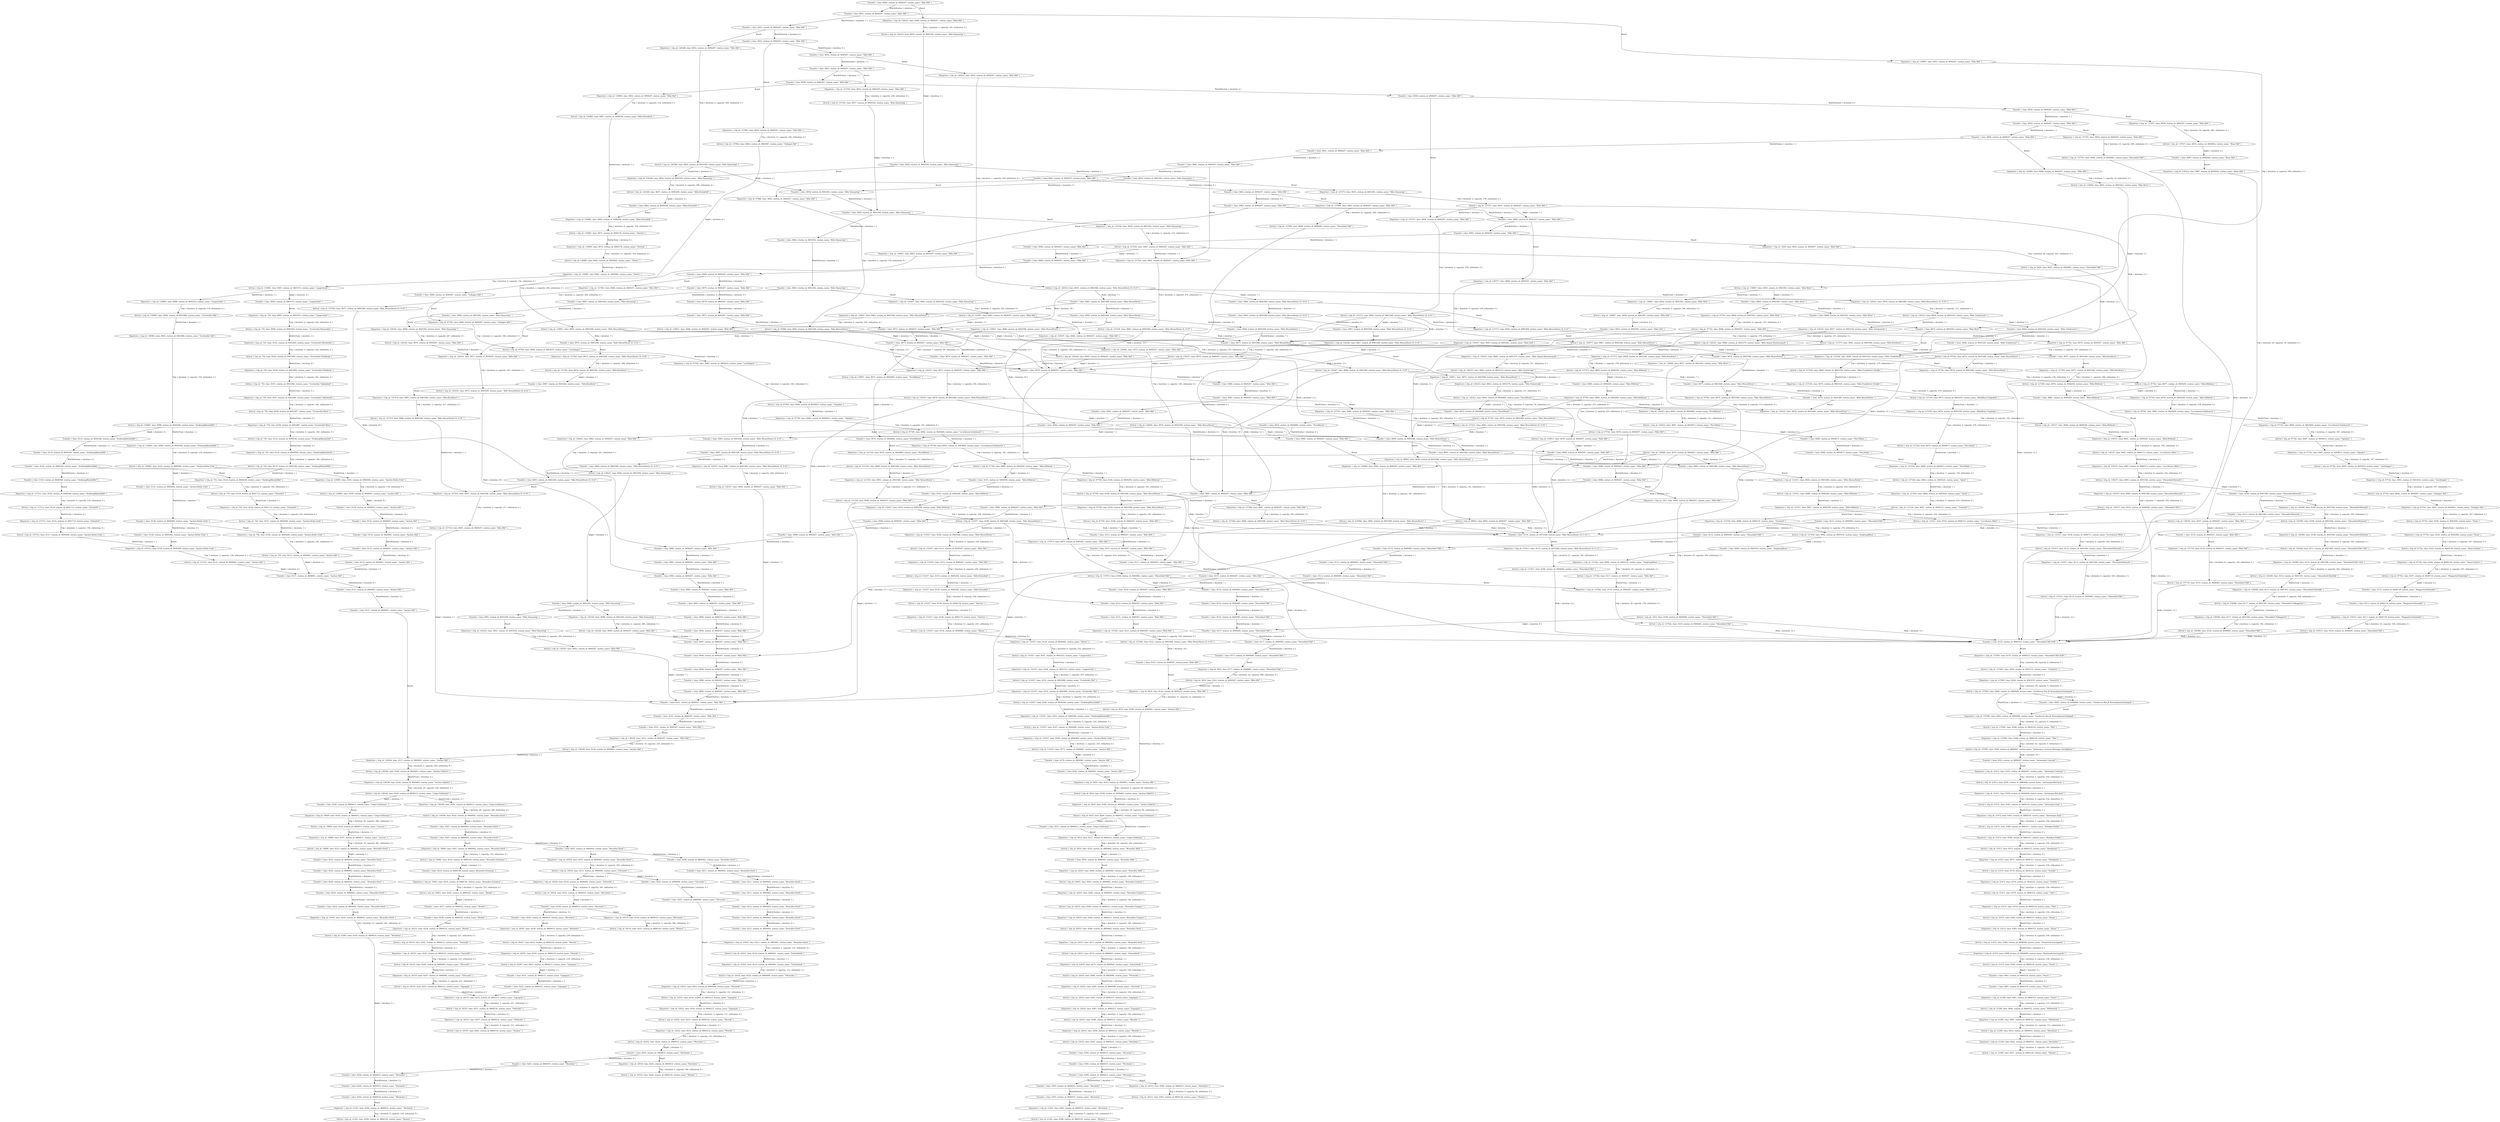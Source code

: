 digraph {
    0 [ label = "Transfer { time: 8132, station_id: 8000001, station_name: \"Aachen Hbf\" }" ]
    1 [ label = "Departure { trip_id: 750, time: 8095, station_id: 8003553, station_name: \"Langerwehe\" }" ]
    2 [ label = "Transfer { time: 8095, station_id: 8003553, station_name: \"Langerwehe\" }" ]
    3 [ label = "Arrival { trip_id: 750, time: 8099, station_id: 8001893, station_name: \"Eschweiler-Weisweiler\" }" ]
    4 [ label = "Departure { trip_id: 750, time: 8102, station_id: 8001893, station_name: \"Eschweiler-Weisweiler\" }" ]
    5 [ label = "Arrival { trip_id: 750, time: 8104, station_id: 8001889, station_name: \"Eschweiler-Nothberg\" }" ]
    6 [ label = "Departure { trip_id: 750, time: 8104, station_id: 8001889, station_name: \"Eschweiler-Nothberg\" }" ]
    7 [ label = "Arrival { trip_id: 750, time: 8107, station_id: 8001888, station_name: \"Eschweiler Talbahnhof\" }" ]
    8 [ label = "Departure { trip_id: 750, time: 8107, station_id: 8001888, station_name: \"Eschweiler Talbahnhof\" }" ]
    9 [ label = "Arrival { trip_id: 750, time: 8109, station_id: 8001887, station_name: \"Eschweiler-West\" }" ]
    10 [ label = "Departure { trip_id: 750, time: 8109, station_id: 8001887, station_name: \"Eschweiler-West\" }" ]
    11 [ label = "Arrival { trip_id: 750, time: 8114, station_id: 8099506, station_name: \"Stolberg(Rheinl)Gbf\" }" ]
    12 [ label = "Departure { trip_id: 750, time: 8118, station_id: 8099506, station_name: \"Stolberg(Rheinl)Gbf\" }" ]
    13 [ label = "Arrival { trip_id: 750, time: 8119, station_id: 8000348, station_name: \"Stolberg(Rheinl)Hbf\" }" ]
    14 [ label = "Departure { trip_id: 750, time: 8120, station_id: 8000348, station_name: \"Stolberg(Rheinl)Hbf\" }" ]
    15 [ label = "Transfer { time: 8120, station_id: 8000348, station_name: \"Stolberg(Rheinl)Hbf\" }" ]
    16 [ label = "Arrival { trip_id: 750, time: 8124, station_id: 8001712, station_name: \"Eilendorf\" }" ]
    17 [ label = "Departure { trip_id: 750, time: 8124, station_id: 8001712, station_name: \"Eilendorf\" }" ]
    18 [ label = "Arrival { trip_id: 750, time: 8127, station_id: 8000406, station_name: \"Aachen-Rothe Erde\" }" ]
    19 [ label = "Departure { trip_id: 750, time: 8128, station_id: 8000406, station_name: \"Aachen-Rothe Erde\" }" ]
    20 [ label = "Transfer { time: 8128, station_id: 8000406, station_name: \"Aachen-Rothe Erde\" }" ]
    21 [ label = "Arrival { trip_id: 750, time: 8131, station_id: 8000001, station_name: \"Aachen Hbf\" }" ]
    22 [ label = "Transfer { time: 8132, station_id: 8000001, station_name: \"Aachen Hbf\" }" ]
    23 [ label = "Transfer { time: 8117, station_id: 8000207, station_name: \"Köln Hbf\" }" ]
    24 [ label = "Departure { trip_id: 1915, time: 8086, station_id: 8000207, station_name: \"Köln Hbf\" }" ]
    25 [ label = "Transfer { time: 8086, station_id: 8000207, station_name: \"Köln Hbf\" }" ]
    26 [ label = "Arrival { trip_id: 1915, time: 8109, station_id: 8000085, station_name: \"Düsseldorf Hbf\" }" ]
    27 [ label = "Transfer { time: 8112, station_id: 8000085, station_name: \"Düsseldorf Hbf\" }" ]
    28 [ label = "Transfer { time: 8137, station_id: 8000001, station_name: \"Aachen Hbf\" }" ]
    29 [ label = "Departure { trip_id: 5819, time: 8117, station_id: 8000085, station_name: \"Düsseldorf Hbf\" }" ]
    30 [ label = "Transfer { time: 8117, station_id: 8000085, station_name: \"Düsseldorf Hbf\" }" ]
    31 [ label = "Arrival { trip_id: 5819, time: 8141, station_id: 8000207, station_name: \"Köln Hbf\" }" ]
    32 [ label = "Departure { trip_id: 5819, time: 8143, station_id: 8000207, station_name: \"Köln Hbf\" }" ]
    33 [ label = "Transfer { time: 8143, station_id: 8000207, station_name: \"Köln Hbf\" }" ]
    34 [ label = "Arrival { trip_id: 5819, time: 8180, station_id: 8000001, station_name: \"Aachen Hbf\" }" ]
    35 [ label = "Departure { trip_id: 5819, time: 8183, station_id: 8000001, station_name: \"Aachen Hbf\" }" ]
    36 [ label = "Transfer { time: 8183, station_id: 8000001, station_name: \"Aachen Hbf\" }" ]
    37 [ label = "Arrival { trip_id: 5819, time: 8186, station_id: 8000403, station_name: \"Aachen Süd(Gr)\" }" ]
    38 [ label = "Departure { trip_id: 5819, time: 8186, station_id: 8000403, station_name: \"Aachen Süd(Gr)\" }" ]
    39 [ label = "Arrival { trip_id: 5819, time: 8206, station_id: 8800012, station_name: \"Liège-Guillemins\" }" ]
    40 [ label = "Departure { trip_id: 5819, time: 8211, station_id: 8800012, station_name: \"Liège-Guillemins\" }" ]
    41 [ label = "Transfer { time: 8211, station_id: 8800012, station_name: \"Liège-Guillemins\" }" ]
    42 [ label = "Arrival { trip_id: 5819, time: 8255, station_id: 8800004, station_name: \"Bruxelles Midi\" }" ]
    43 [ label = "Departure { trip_id: 5829, time: 8065, station_id: 8000207, station_name: \"Köln Hbf\" }" ]
    44 [ label = "Transfer { time: 8065, station_id: 8000207, station_name: \"Köln Hbf\" }" ]
    45 [ label = "Arrival { trip_id: 5829, time: 8093, station_id: 8000085, station_name: \"Düsseldorf Hbf\" }" ]
    46 [ label = "Transfer { time: 8211, station_id: 8800002, station_name: \"Bruxelles-Nord\" }" ]
    47 [ label = "Transfer { time: 8207, station_id: 8800002, station_name: \"Bruxelles-Nord\" }" ]
    48 [ label = "Transfer { time: 8222, station_id: 8800002, station_name: \"Bruxelles-Nord\" }" ]
    49 [ label = "Departure { trip_id: 18110, time: 8230, station_id: 8800010, station_name: \"Mechelen\" }" ]
    50 [ label = "Transfer { time: 8230, station_id: 8800010, station_name: \"Mechelen\" }" ]
    51 [ label = "Arrival { trip_id: 18110, time: 8235, station_id: 8800129, station_name: \"Muizen\" }" ]
    52 [ label = "Transfer { time: 8222, station_id: 8800002, station_name: \"Bruxelles-Nord\" }" ]
    53 [ label = "Departure { trip_id: 18809, time: 8165, station_id: 8800012, station_name: \"Liège-Guillemins\" }" ]
    54 [ label = "Transfer { time: 8165, station_id: 8800012, station_name: \"Liège-Guillemins\" }" ]
    55 [ label = "Arrival { trip_id: 18809, time: 8195, station_id: 8800011, station_name: \"Leuven\" }" ]
    56 [ label = "Departure { trip_id: 18809, time: 8197, station_id: 8800011, station_name: \"Leuven\" }" ]
    57 [ label = "Arrival { trip_id: 18809, time: 8215, station_id: 8800002, station_name: \"Bruxelles-Nord\" }" ]
    58 [ label = "Departure { trip_id: 19923, time: 8219, station_id: 8800146, station_name: \"Bruxelles-Schuman\" }" ]
    59 [ label = "Transfer { time: 8219, station_id: 8800146, station_name: \"Bruxelles-Schuman\" }" ]
    60 [ label = "Arrival { trip_id: 19923, time: 8224, station_id: 8800232, station_name: \"Bordet\" }" ]
    61 [ label = "Departure { trip_id: 20512, time: 8300, station_id: 8800010, station_name: \"Mechelen\" }" ]
    62 [ label = "Transfer { time: 8300, station_id: 8800010, station_name: \"Mechelen\" }" ]
    63 [ label = "Arrival { trip_id: 20512, time: 8305, station_id: 8800129, station_name: \"Muizen\" }" ]
    64 [ label = "Departure { trip_id: 20516, time: 8243, station_id: 8800010, station_name: \"Mechelen\" }" ]
    65 [ label = "Transfer { time: 8243, station_id: 8800010, station_name: \"Mechelen\" }" ]
    66 [ label = "Arrival { trip_id: 20516, time: 8248, station_id: 8800129, station_name: \"Muizen\" }" ]
    67 [ label = "Departure { trip_id: 20535, time: 8238, station_id: 8800232, station_name: \"Bordet\" }" ]
    68 [ label = "Transfer { time: 8238, station_id: 8800232, station_name: \"Bordet\" }" ]
    69 [ label = "Arrival { trip_id: 20535, time: 8241, station_id: 8800233, station_name: \"Haren(B)\" }" ]
    70 [ label = "Departure { trip_id: 20535, time: 8241, station_id: 8800233, station_name: \"Haren(B)\" }" ]
    71 [ label = "Arrival { trip_id: 20535, time: 8246, station_id: 8800090, station_name: \"Vilvoorde\" }" ]
    72 [ label = "Departure { trip_id: 20535, time: 8247, station_id: 8800090, station_name: \"Vilvoorde\" }" ]
    73 [ label = "Arrival { trip_id: 20535, time: 8252, station_id: 8800215, station_name: \"Eppegem\" }" ]
    74 [ label = "Departure { trip_id: 20535, time: 8252, station_id: 8800215, station_name: \"Eppegem\" }" ]
    75 [ label = "Transfer { time: 8252, station_id: 8800215, station_name: \"Eppegem\" }" ]
    76 [ label = "Arrival { trip_id: 20535, time: 8257, station_id: 8800234, station_name: \"Hofstade\" }" ]
    77 [ label = "Departure { trip_id: 20535, time: 8257, station_id: 8800234, station_name: \"Hofstade\" }" ]
    78 [ label = "Arrival { trip_id: 20535, time: 8261, station_id: 8800129, station_name: \"Muizen\" }" ]
    79 [ label = "Departure { trip_id: 20554, time: 8207, station_id: 8800002, station_name: \"Bruxelles-Nord\" }" ]
    80 [ label = "Transfer { time: 8207, station_id: 8800002, station_name: \"Bruxelles-Nord\" }" ]
    81 [ label = "Arrival { trip_id: 20554, time: 8215, station_id: 8800090, station_name: \"Vilvoorde\" }" ]
    82 [ label = "Departure { trip_id: 20554, time: 8216, station_id: 8800090, station_name: \"Vilvoorde\" }" ]
    83 [ label = "Arrival { trip_id: 20554, time: 8225, station_id: 8800010, station_name: \"Mechelen\" }" ]
    84 [ label = "Departure { trip_id: 20597, time: 8230, station_id: 8800010, station_name: \"Mechelen\" }" ]
    85 [ label = "Transfer { time: 8230, station_id: 8800010, station_name: \"Mechelen\" }" ]
    86 [ label = "Arrival { trip_id: 20597, time: 8235, station_id: 8800216, station_name: \"Weerde\" }" ]
    87 [ label = "Departure { trip_id: 20597, time: 8238, station_id: 8800216, station_name: \"Weerde\" }" ]
    88 [ label = "Arrival { trip_id: 20597, time: 8241, station_id: 8800215, station_name: \"Eppegem\" }" ]
    89 [ label = "Transfer { time: 8209, station_id: 8800002, station_name: \"Bruxelles-Nord\" }" ]
    90 [ label = "Departure { trip_id: 21290, time: 8401, station_id: 8800316, station_name: \"Puurs\" }" ]
    91 [ label = "Transfer { time: 8401, station_id: 8800316, station_name: \"Puurs\" }" ]
    92 [ label = "Arrival { trip_id: 21290, time: 8406, station_id: 8800352, station_name: \"Willebroek\" }" ]
    93 [ label = "Departure { trip_id: 21290, time: 8407, station_id: 8800352, station_name: \"Willebroek\" }" ]
    94 [ label = "Arrival { trip_id: 21290, time: 8419, station_id: 8800010, station_name: \"Mechelen\" }" ]
    95 [ label = "Departure { trip_id: 21290, time: 8422, station_id: 8800010, station_name: \"Mechelen\" }" ]
    96 [ label = "Arrival { trip_id: 21290, time: 8427, station_id: 8800129, station_name: \"Muizen\" }" ]
    97 [ label = "Departure { trip_id: 21292, time: 8303, station_id: 8800010, station_name: \"Mechelen\" }" ]
    98 [ label = "Transfer { time: 8303, station_id: 8800010, station_name: \"Mechelen\" }" ]
    99 [ label = "Arrival { trip_id: 21292, time: 8308, station_id: 8800129, station_name: \"Muizen\" }" ]
    100 [ label = "Departure { trip_id: 21293, time: 8244, station_id: 8800010, station_name: \"Mechelen\" }" ]
    101 [ label = "Transfer { time: 8244, station_id: 8800010, station_name: \"Mechelen\" }" ]
    102 [ label = "Arrival { trip_id: 21293, time: 8249, station_id: 8800129, station_name: \"Muizen\" }" ]
    103 [ label = "Transfer { time: 8244, station_id: 8800010, station_name: \"Mechelen\" }" ]
    104 [ label = "Transfer { time: 8401, station_id: 8800316, station_name: \"Puurs\" }" ]
    105 [ label = "Departure { trip_id: 21472, time: 8352, station_id: 8800007, station_name: \"Antwerpen Centraal\" }" ]
    106 [ label = "Transfer { time: 8352, station_id: 8800007, station_name: \"Antwerpen Centraal\" }" ]
    107 [ label = "Arrival { trip_id: 21472, time: 8356, station_id: 8800008, station_name: \"Antwerpen-Berchem\" }" ]
    108 [ label = "Departure { trip_id: 21472, time: 8358, station_id: 8800008, station_name: \"Antwerpen-Berchem\" }" ]
    109 [ label = "Arrival { trip_id: 21472, time: 8362, station_id: 8800310, station_name: \"Antwerpen-Zuid\" }" ]
    110 [ label = "Departure { trip_id: 21472, time: 8363, station_id: 8800310, station_name: \"Antwerpen-Zuid\" }" ]
    111 [ label = "Arrival { trip_id: 21472, time: 8368, station_id: 8800311, station_name: \"Hoboken-Polder\" }" ]
    112 [ label = "Departure { trip_id: 21472, time: 8368, station_id: 8800311, station_name: \"Hoboken-Polder\" }" ]
    113 [ label = "Arrival { trip_id: 21472, time: 8373, station_id: 8800313, station_name: \"Hemiksem\" }" ]
    114 [ label = "Departure { trip_id: 21472, time: 8373, station_id: 8800313, station_name: \"Hemiksem\" }" ]
    115 [ label = "Arrival { trip_id: 21472, time: 8376, station_id: 8824232, station_name: \"Schelle\" }" ]
    116 [ label = "Departure { trip_id: 21472, time: 8376, station_id: 8824232, station_name: \"Schelle\" }" ]
    117 [ label = "Arrival { trip_id: 21472, time: 8379, station_id: 8800314, station_name: \"Niel\" }" ]
    118 [ label = "Departure { trip_id: 21472, time: 8379, station_id: 8800314, station_name: \"Niel\" }" ]
    119 [ label = "Arrival { trip_id: 21472, time: 8383, station_id: 8800315, station_name: \"Boom\" }" ]
    120 [ label = "Departure { trip_id: 21472, time: 8385, station_id: 8800315, station_name: \"Boom\" }" ]
    121 [ label = "Arrival { trip_id: 21472, time: 8389, station_id: 8800099, station_name: \"Ruisbroek-Sauvegarde\" }" ]
    122 [ label = "Departure { trip_id: 21472, time: 8389, station_id: 8800099, station_name: \"Ruisbroek-Sauvegarde\" }" ]
    123 [ label = "Arrival { trip_id: 21472, time: 8393, station_id: 8800316, station_name: \"Puurs\" }" ]
    124 [ label = "Transfer { time: 8211, station_id: 8800002, station_name: \"Bruxelles-Nord\" }" ]
    125 [ label = "Transfer { time: 8215, station_id: 8800002, station_name: \"Bruxelles-Nord\" }" ]
    126 [ label = "Transfer { time: 8237, station_id: 8800232, station_name: \"Bordet\" }" ]
    127 [ label = "Transfer { time: 8224, station_id: 8800002, station_name: \"Bruxelles-Nord\" }" ]
    128 [ label = "Departure { trip_id: 21995, time: 8224, station_id: 8800002, station_name: \"Bruxelles-Nord\" }" ]
    129 [ label = "Transfer { time: 8224, station_id: 8800002, station_name: \"Bruxelles-Nord\" }" ]
    130 [ label = "Arrival { trip_id: 21995, time: 8239, station_id: 8800010, station_name: \"Mechelen\" }" ]
    131 [ label = "Transfer { time: 8300, station_id: 8800010, station_name: \"Mechelen\" }" ]
    132 [ label = "Transfer { time: 8225, station_id: 8800090, station_name: \"Vilvoorde\" }" ]
    133 [ label = "Departure { trip_id: 22032, time: 8215, station_id: 8800002, station_name: \"Bruxelles-Nord\" }" ]
    134 [ label = "Transfer { time: 8215, station_id: 8800002, station_name: \"Bruxelles-Nord\" }" ]
    135 [ label = "Arrival { trip_id: 22032, time: 8218, station_id: 8800001, station_name: \"Schaerbeek\" }" ]
    136 [ label = "Departure { trip_id: 22032, time: 8219, station_id: 8800001, station_name: \"Schaerbeek\" }" ]
    137 [ label = "Arrival { trip_id: 22032, time: 8224, station_id: 8800090, station_name: \"Vilvoorde\" }" ]
    138 [ label = "Departure { trip_id: 22032, time: 8225, station_id: 8800090, station_name: \"Vilvoorde\" }" ]
    139 [ label = "Transfer { time: 8225, station_id: 8800090, station_name: \"Vilvoorde\" }" ]
    140 [ label = "Arrival { trip_id: 22032, time: 8230, station_id: 8800215, station_name: \"Eppegem\" }" ]
    141 [ label = "Departure { trip_id: 22032, time: 8230, station_id: 8800215, station_name: \"Eppegem\" }" ]
    142 [ label = "Arrival { trip_id: 22032, time: 8233, station_id: 8800216, station_name: \"Weerde\" }" ]
    143 [ label = "Departure { trip_id: 22032, time: 8233, station_id: 8800216, station_name: \"Weerde\" }" ]
    144 [ label = "Arrival { trip_id: 22032, time: 8238, station_id: 8800010, station_name: \"Mechelen\" }" ]
    145 [ label = "Transfer { time: 8244, station_id: 8800010, station_name: \"Mechelen\" }" ]
    146 [ label = "Departure { trip_id: 22033, time: 8260, station_id: 8800004, station_name: \"Bruxelles Midi\" }" ]
    147 [ label = "Transfer { time: 8260, station_id: 8800004, station_name: \"Bruxelles Midi\" }" ]
    148 [ label = "Arrival { trip_id: 22033, time: 8263, station_id: 8800003, station_name: \"Bruxelles-Central\" }" ]
    149 [ label = "Departure { trip_id: 22033, time: 8264, station_id: 8800003, station_name: \"Bruxelles-Central\" }" ]
    150 [ label = "Arrival { trip_id: 22033, time: 8266, station_id: 8800212, station_name: \"Bruxelles-Congres\" }" ]
    151 [ label = "Departure { trip_id: 22033, time: 8266, station_id: 8800212, station_name: \"Bruxelles-Congres\" }" ]
    152 [ label = "Arrival { trip_id: 22033, time: 8269, station_id: 8800002, station_name: \"Bruxelles-Nord\" }" ]
    153 [ label = "Departure { trip_id: 22033, time: 8271, station_id: 8800002, station_name: \"Bruxelles-Nord\" }" ]
    154 [ label = "Arrival { trip_id: 22033, time: 8274, station_id: 8800001, station_name: \"Schaerbeek\" }" ]
    155 [ label = "Departure { trip_id: 22033, time: 8275, station_id: 8800001, station_name: \"Schaerbeek\" }" ]
    156 [ label = "Arrival { trip_id: 22033, time: 8280, station_id: 8800090, station_name: \"Vilvoorde\" }" ]
    157 [ label = "Departure { trip_id: 22033, time: 8281, station_id: 8800090, station_name: \"Vilvoorde\" }" ]
    158 [ label = "Arrival { trip_id: 22033, time: 8287, station_id: 8800215, station_name: \"Eppegem\" }" ]
    159 [ label = "Departure { trip_id: 22033, time: 8287, station_id: 8800215, station_name: \"Eppegem\" }" ]
    160 [ label = "Arrival { trip_id: 22033, time: 8290, station_id: 8800216, station_name: \"Weerde\" }" ]
    161 [ label = "Departure { trip_id: 22033, time: 8290, station_id: 8800216, station_name: \"Weerde\" }" ]
    162 [ label = "Arrival { trip_id: 22033, time: 8295, station_id: 8800010, station_name: \"Mechelen\" }" ]
    163 [ label = "Transfer { time: 8303, station_id: 8800010, station_name: \"Mechelen\" }" ]
    164 [ label = "Transfer { time: 8224, station_id: 8800002, station_name: \"Bruxelles-Nord\" }" ]
    165 [ label = "Transfer { time: 8212, station_id: 8800002, station_name: \"Bruxelles-Nord\" }" ]
    166 [ label = "Transfer { time: 8243, station_id: 8800010, station_name: \"Mechelen\" }" ]
    167 [ label = "Transfer { time: 8251, station_id: 8800215, station_name: \"Eppegem\" }" ]
    168 [ label = "Transfer { time: 8300, station_id: 8800010, station_name: \"Mechelen\" }" ]
    169 [ label = "Transfer { time: 8211, station_id: 8800002, station_name: \"Bruxelles-Nord\" }" ]
    170 [ label = "Departure { trip_id: 76680, time: 8207, station_id: 8800002, station_name: \"Bruxelles-Nord\" }" ]
    171 [ label = "Transfer { time: 8207, station_id: 8800002, station_name: \"Bruxelles-Nord\" }" ]
    172 [ label = "Arrival { trip_id: 76680, time: 8214, station_id: 8800146, station_name: \"Bruxelles-Schuman\" }" ]
    173 [ label = "Transfer { time: 8085, station_id: 8000207, station_name: \"Köln Hbf\" }" ]
    174 [ label = "Departure { trip_id: 97686, time: 8063, station_id: 8000207, station_name: \"Köln Hbf\" }" ]
    175 [ label = "Transfer { time: 8063, station_id: 8000207, station_name: \"Köln Hbf\" }" ]
    176 [ label = "Arrival { trip_id: 97686, time: 8065, station_id: 8003368, station_name: \"Köln Messe/Deutz\" }" ]
    177 [ label = "Transfer { time: 8066, station_id: 8003368, station_name: \"Köln Messe/Deutz\" }" ]
    178 [ label = "Departure { trip_id: 97709, time: 8080, station_id: 8000087, station_name: \"Solingen Hbf\" }" ]
    179 [ label = "Transfer { time: 8080, station_id: 8000087, station_name: \"Solingen Hbf\" }" ]
    180 [ label = "Arrival { trip_id: 97709, time: 8084, station_id: 8003616, station_name: \"Leichlingen\" }" ]
    181 [ label = "Departure { trip_id: 97709, time: 8085, station_id: 8003616, station_name: \"Leichlingen\" }" ]
    182 [ label = "Arrival { trip_id: 97709, time: 8088, station_id: 8000853, station_name: \"Opladen\" }" ]
    183 [ label = "Departure { trip_id: 97709, time: 8089, station_id: 8000853, station_name: \"Opladen\" }" ]
    184 [ label = "Arrival { trip_id: 97709, time: 8092, station_id: 8003669, station_name: \"Leverkusen-Schlebusch\" }" ]
    185 [ label = "Departure { trip_id: 97709, time: 8093, station_id: 8003669, station_name: \"Leverkusen-Schlebusch\" }" ]
    186 [ label = "Arrival { trip_id: 97709, time: 8099, station_id: 8000209, station_name: \"Köln-Mülheim\" }" ]
    187 [ label = "Departure { trip_id: 97709, time: 8100, station_id: 8000209, station_name: \"Köln-Mülheim\" }" ]
    188 [ label = "Arrival { trip_id: 97709, time: 8104, station_id: 8003368, station_name: \"Köln Messe/Deutz\" }" ]
    189 [ label = "Departure { trip_id: 97709, time: 8105, station_id: 8003368, station_name: \"Köln Messe/Deutz\" }" ]
    190 [ label = "Arrival { trip_id: 97709, time: 8108, station_id: 8000207, station_name: \"Köln Hbf\" }" ]
    191 [ label = "Departure { trip_id: 97742, time: 8064, station_id: 8003363, station_name: \"Köln West\" }" ]
    192 [ label = "Transfer { time: 8064, station_id: 8003363, station_name: \"Köln West\" }" ]
    193 [ label = "Arrival { trip_id: 97742, time: 8068, station_id: 8000207, station_name: \"Köln Hbf\" }" ]
    194 [ label = "Departure { trip_id: 97742, time: 8070, station_id: 8000207, station_name: \"Köln Hbf\" }" ]
    195 [ label = "Transfer { time: 8070, station_id: 8000207, station_name: \"Köln Hbf\" }" ]
    196 [ label = "Arrival { trip_id: 97742, time: 8073, station_id: 8003368, station_name: \"Köln Messe/Deutz\" }" ]
    197 [ label = "Departure { trip_id: 97742, time: 8074, station_id: 8003368, station_name: \"Köln Messe/Deutz\" }" ]
    198 [ label = "Transfer { time: 8074, station_id: 8003368, station_name: \"Köln Messe/Deutz\" }" ]
    199 [ label = "Arrival { trip_id: 97742, time: 8077, station_id: 8000209, station_name: \"Köln-Mülheim\" }" ]
    200 [ label = "Departure { trip_id: 97742, time: 8078, station_id: 8000209, station_name: \"Köln-Mülheim\" }" ]
    201 [ label = "Arrival { trip_id: 97742, time: 8083, station_id: 8003669, station_name: \"Leverkusen-Schlebusch\" }" ]
    202 [ label = "Departure { trip_id: 97742, time: 8084, station_id: 8003669, station_name: \"Leverkusen-Schlebusch\" }" ]
    203 [ label = "Arrival { trip_id: 97742, time: 8087, station_id: 8000853, station_name: \"Opladen\" }" ]
    204 [ label = "Departure { trip_id: 97742, time: 8087, station_id: 8000853, station_name: \"Opladen\" }" ]
    205 [ label = "Arrival { trip_id: 97742, time: 8091, station_id: 8003616, station_name: \"Leichlingen\" }" ]
    206 [ label = "Departure { trip_id: 97742, time: 8091, station_id: 8003616, station_name: \"Leichlingen\" }" ]
    207 [ label = "Arrival { trip_id: 97742, time: 8096, station_id: 8000087, station_name: \"Solingen Hbf\" }" ]
    208 [ label = "Departure { trip_id: 97742, time: 8097, station_id: 8000087, station_name: \"Solingen Hbf\" }" ]
    209 [ label = "Arrival { trip_id: 97742, time: 8100, station_id: 8002490, station_name: \"Haan\" }" ]
    210 [ label = "Departure { trip_id: 97742, time: 8100, station_id: 8002490, station_name: \"Haan\" }" ]
    211 [ label = "Arrival { trip_id: 97742, time: 8103, station_id: 8000138, station_name: \"Haan-Gruiten\" }" ]
    212 [ label = "Departure { trip_id: 97742, time: 8104, station_id: 8000138, station_name: \"Haan-Gruiten\" }" ]
    213 [ label = "Arrival { trip_id: 97742, time: 8107, station_id: 8006718, station_name: \"Wuppertal-Vohwinkel\" }" ]
    214 [ label = "Departure { trip_id: 97762, time: 8069, station_id: 8000209, station_name: \"Köln-Mülheim\" }" ]
    215 [ label = "Transfer { time: 8069, station_id: 8000209, station_name: \"Köln-Mülheim\" }" ]
    216 [ label = "Arrival { trip_id: 97762, time: 8074, station_id: 8003368, station_name: \"Köln Messe/Deutz\" }" ]
    217 [ label = "Departure { trip_id: 97762, time: 8075, station_id: 8003368, station_name: \"Köln Messe/Deutz\" }" ]
    218 [ label = "Transfer { time: 8075, station_id: 8003368, station_name: \"Köln Messe/Deutz\" }" ]
    219 [ label = "Arrival { trip_id: 97762, time: 8078, station_id: 8000207, station_name: \"Köln Hbf\" }" ]
    220 [ label = "Transfer { time: 8080, station_id: 8000207, station_name: \"Köln Hbf\" }" ]
    221 [ label = "Transfer { time: 8092, station_id: 8000207, station_name: \"Köln Hbf\" }" ]
    222 [ label = "Transfer { time: 8103, station_id: 8000209, station_name: \"Köln-Mülheim\" }" ]
    223 [ label = "Departure { trip_id: 98943, time: 8090, station_id: 8003368, station_name: \"Köln Messe/Deutz\" }" ]
    224 [ label = "Transfer { time: 8090, station_id: 8003368, station_name: \"Köln Messe/Deutz\" }" ]
    225 [ label = "Arrival { trip_id: 98943, time: 8093, station_id: 8000207, station_name: \"Köln Hbf\" }" ]
    226 [ label = "Transfer { time: 8098, station_id: 8000207, station_name: \"Köln Hbf\" }" ]
    227 [ label = "Transfer { time: 8117, station_id: 8000085, station_name: \"Düsseldorf Hbf\" }" ]
    228 [ label = "Transfer { time: 8113, station_id: 8000085, station_name: \"Düsseldorf Hbf\" }" ]
    229 [ label = "Transfer { time: 8113, station_id: 8000085, station_name: \"Düsseldorf Hbf\" }" ]
    230 [ label = "Departure { trip_id: 121330, time: 8078, station_id: 8004869, station_name: \"Porz(Rhein)\" }" ]
    231 [ label = "Transfer { time: 8078, station_id: 8004869, station_name: \"Porz(Rhein)\" }" ]
    232 [ label = "Arrival { trip_id: 121330, time: 8089, station_id: 8003368, station_name: \"Köln Messe/Deutz\" }" ]
    233 [ label = "Departure { trip_id: 121330, time: 8091, station_id: 8003368, station_name: \"Köln Messe/Deutz\" }" ]
    234 [ label = "Transfer { time: 8091, station_id: 8003368, station_name: \"Köln Messe/Deutz\" }" ]
    235 [ label = "Arrival { trip_id: 121330, time: 8094, station_id: 8000207, station_name: \"Köln Hbf\" }" ]
    236 [ label = "Transfer { time: 8099, station_id: 8000207, station_name: \"Köln Hbf\" }" ]
    237 [ label = "Transfer { time: 8137, station_id: 8000001, station_name: \"Aachen Hbf\" }" ]
    238 [ label = "Transfer { time: 8101, station_id: 8000207, station_name: \"Köln Hbf\" }" ]
    239 [ label = "Transfer { time: 8080, station_id: 8004873, station_name: \"Porz-Wahn\" }" ]
    240 [ label = "Transfer { time: 8101, station_id: 8000207, station_name: \"Köln Hbf\" }" ]
    241 [ label = "Departure { trip_id: 126323, time: 8052, station_id: 8000207, station_name: \"Köln Hbf\" }" ]
    242 [ label = "Transfer { time: 8052, station_id: 8000207, station_name: \"Köln Hbf\" }" ]
    243 [ label = "Arrival { trip_id: 126323, time: 8053, station_id: 8083368, station_name: \"Köln Messe/Deutz Gl. 9-10\" }" ]
    244 [ label = "Departure { trip_id: 126323, time: 8054, station_id: 8083368, station_name: \"Köln Messe/Deutz Gl. 9-10\" }" ]
    245 [ label = "Arrival { trip_id: 126323, time: 8056, station_id: 8003320, station_name: \"Köln Trimbornstr\" }" ]
    246 [ label = "Departure { trip_id: 126323, time: 8057, station_id: 8003320, station_name: \"Köln Trimbornstr\" }" ]
    247 [ label = "Arrival { trip_id: 126323, time: 8060, station_id: 8003370, station_name: \"Köln Airport-Businesspark\" }" ]
    248 [ label = "Departure { trip_id: 126323, time: 8060, station_id: 8003370, station_name: \"Köln Airport-Businesspark\" }" ]
    249 [ label = "Arrival { trip_id: 126323, time: 8062, station_id: 8003379, station_name: \"Köln Steinstraße\" }" ]
    250 [ label = "Departure { trip_id: 126323, time: 8063, station_id: 8003379, station_name: \"Köln Steinstraße\" }" ]
    251 [ label = "Arrival { trip_id: 126323, time: 8065, station_id: 8004869, station_name: \"Porz(Rhein)\" }" ]
    252 [ label = "Departure { trip_id: 126323, time: 8065, station_id: 8004869, station_name: \"Porz(Rhein)\" }" ]
    253 [ label = "Arrival { trip_id: 126323, time: 8067, station_id: 8004873, station_name: \"Porz-Wahn\" }" ]
    254 [ label = "Departure { trip_id: 126328, time: 8088, station_id: 8003392, station_name: \"Köln Hansaring\" }" ]
    255 [ label = "Transfer { time: 8088, station_id: 8003392, station_name: \"Köln Hansaring\" }" ]
    256 [ label = "Arrival { trip_id: 126328, time: 8090, station_id: 8000207, station_name: \"Köln Hbf\" }" ]
    257 [ label = "Transfer { time: 8091, station_id: 8000207, station_name: \"Köln Hbf\" }" ]
    258 [ label = "Departure { trip_id: 126330, time: 8068, station_id: 8003392, station_name: \"Köln Hansaring\" }" ]
    259 [ label = "Transfer { time: 8068, station_id: 8003392, station_name: \"Köln Hansaring\" }" ]
    260 [ label = "Arrival { trip_id: 126330, time: 8070, station_id: 8000207, station_name: \"Köln Hbf\" }" ]
    261 [ label = "Departure { trip_id: 126330, time: 8071, station_id: 8000207, station_name: \"Köln Hbf\" }" ]
    262 [ label = "Transfer { time: 8071, station_id: 8000207, station_name: \"Köln Hbf\" }" ]
    263 [ label = "Arrival { trip_id: 126330, time: 8073, station_id: 8083368, station_name: \"Köln Messe/Deutz Gl. 9-10\" }" ]
    264 [ label = "Transfer { time: 8064, station_id: 8003320, station_name: \"Köln Trimbornstr\" }" ]
    265 [ label = "Departure { trip_id: 126340, time: 8067, station_id: 8083368, station_name: \"Köln Messe/Deutz Gl. 9-10\" }" ]
    266 [ label = "Transfer { time: 8067, station_id: 8083368, station_name: \"Köln Messe/Deutz Gl. 9-10\" }" ]
    267 [ label = "Arrival { trip_id: 126340, time: 8069, station_id: 8000207, station_name: \"Köln Hbf\" }" ]
    268 [ label = "Transfer { time: 8070, station_id: 8000207, station_name: \"Köln Hbf\" }" ]
    269 [ label = "Departure { trip_id: 126348, time: 8052, station_id: 8000207, station_name: \"Köln Hbf\" }" ]
    270 [ label = "Transfer { time: 8052, station_id: 8000207, station_name: \"Köln Hbf\" }" ]
    271 [ label = "Arrival { trip_id: 126348, time: 8054, station_id: 8003392, station_name: \"Köln Hansaring\" }" ]
    272 [ label = "Departure { trip_id: 126348, time: 8054, station_id: 8003392, station_name: \"Köln Hansaring\" }" ]
    273 [ label = "Transfer { time: 8054, station_id: 8003392, station_name: \"Köln Hansaring\" }" ]
    274 [ label = "Arrival { trip_id: 126348, time: 8057, station_id: 8000208, station_name: \"Köln-Ehrenfeld\" }" ]
    275 [ label = "Transfer { time: 8073, station_id: 8004869, station_name: \"Porz(Rhein)\" }" ]
    276 [ label = "Departure { trip_id: 126357, time: 8087, station_id: 8083368, station_name: \"Köln Messe/Deutz Gl. 9-10\" }" ]
    277 [ label = "Transfer { time: 8087, station_id: 8083368, station_name: \"Köln Messe/Deutz Gl. 9-10\" }" ]
    278 [ label = "Arrival { trip_id: 126357, time: 8089, station_id: 8000207, station_name: \"Köln Hbf\" }" ]
    279 [ label = "Transfer { time: 8090, station_id: 8000207, station_name: \"Köln Hbf\" }" ]
    280 [ label = "Departure { trip_id: 126580, time: 8106, station_id: 8001584, station_name: \"Düsseldorf-Benrath\" }" ]
    281 [ label = "Transfer { time: 8106, station_id: 8001584, station_name: \"Düsseldorf-Benrath\" }" ]
    282 [ label = "Arrival { trip_id: 126580, time: 8108, station_id: 8001594, station_name: \"Düsseldorf-Reisholz\" }" ]
    283 [ label = "Departure { trip_id: 126580, time: 8109, station_id: 8001594, station_name: \"Düsseldorf-Reisholz\" }" ]
    284 [ label = "Arrival { trip_id: 126580, time: 8111, station_id: 8001588, station_name: \"Düsseldorf-Eller Süd\" }" ]
    285 [ label = "Departure { trip_id: 126580, time: 8112, station_id: 8001588, station_name: \"Düsseldorf-Eller Süd\" }" ]
    286 [ label = "Arrival { trip_id: 126580, time: 8114, station_id: 8001591, station_name: \"Düsseldorf-Oberbilk\" }" ]
    287 [ label = "Departure { trip_id: 126580, time: 8115, station_id: 8001591, station_name: \"Düsseldorf-Oberbilk\" }" ]
    288 [ label = "Arrival { trip_id: 126580, time: 8117, station_id: 8001581, station_name: \"Düsseldorf Volksgarten\" }" ]
    289 [ label = "Departure { trip_id: 126580, time: 8117, station_id: 8001581, station_name: \"Düsseldorf Volksgarten\" }" ]
    290 [ label = "Arrival { trip_id: 126580, time: 8120, station_id: 8000085, station_name: \"Düsseldorf Hbf\" }" ]
    291 [ label = "Transfer { time: 8097, station_id: 8000207, station_name: \"Köln Hbf\" }" ]
    292 [ label = "Transfer { time: 8116, station_id: 8000085, station_name: \"Düsseldorf Hbf\" }" ]
    293 [ label = "Transfer { time: 8112, station_id: 8000085, station_name: \"Düsseldorf Hbf\" }" ]
    294 [ label = "Transfer { time: 8112, station_id: 8006718, station_name: \"Wuppertal-Vohwinkel\" }" ]
    295 [ label = "Transfer { time: 8061, station_id: 8000207, station_name: \"Köln Hbf\" }" ]
    296 [ label = "Transfer { time: 8062, station_id: 8003392, station_name: \"Köln Hansaring\" }" ]
    297 [ label = "Transfer { time: 8120, station_id: 8000207, station_name: \"Köln Hbf\" }" ]
    298 [ label = "Departure { trip_id: 127251, time: 8081, station_id: 8000207, station_name: \"Köln Hbf\" }" ]
    299 [ label = "Transfer { time: 8081, station_id: 8000207, station_name: \"Köln Hbf\" }" ]
    300 [ label = "Arrival { trip_id: 127251, time: 8083, station_id: 8083368, station_name: \"Köln Messe/Deutz Gl. 9-10\" }" ]
    301 [ label = "Transfer { time: 8083, station_id: 8083368, station_name: \"Köln Messe/Deutz Gl. 9-10\" }" ]
    302 [ label = "Departure { trip_id: 127256, time: 8059, station_id: 8003392, station_name: \"Köln Hansaring\" }" ]
    303 [ label = "Transfer { time: 8059, station_id: 8003392, station_name: \"Köln Hansaring\" }" ]
    304 [ label = "Arrival { trip_id: 127256, time: 8061, station_id: 8000207, station_name: \"Köln Hbf\" }" ]
    305 [ label = "Departure { trip_id: 127256, time: 8062, station_id: 8000207, station_name: \"Köln Hbf\" }" ]
    306 [ label = "Transfer { time: 8062, station_id: 8000207, station_name: \"Köln Hbf\" }" ]
    307 [ label = "Arrival { trip_id: 127256, time: 8063, station_id: 8083368, station_name: \"Köln Messe/Deutz Gl. 9-10\" }" ]
    308 [ label = "Transfer { time: 8063, station_id: 8083368, station_name: \"Köln Messe/Deutz Gl. 9-10\" }" ]
    309 [ label = "Departure { trip_id: 127256, time: 8066, station_id: 8003320, station_name: \"Köln Trimbornstr\" }" ]
    310 [ label = "Transfer { time: 8066, station_id: 8003320, station_name: \"Köln Trimbornstr\" }" ]
    311 [ label = "Arrival { trip_id: 127256, time: 8069, station_id: 8003358, station_name: \"Köln Frankfurter Straße\" }" ]
    312 [ label = "Departure { trip_id: 127256, time: 8070, station_id: 8003358, station_name: \"Köln Frankfurter Straße\" }" ]
    313 [ label = "Arrival { trip_id: 127256, time: 8075, station_id: 8003330, station_name: \"Köln/Bonn Flughafen\" }" ]
    314 [ label = "Departure { trip_id: 127256, time: 8076, station_id: 8003330, station_name: \"Köln/Bonn Flughafen\" }" ]
    315 [ label = "Arrival { trip_id: 127256, time: 8079, station_id: 8004873, station_name: \"Porz-Wahn\" }" ]
    316 [ label = "Departure { trip_id: 127256, time: 8080, station_id: 8004873, station_name: \"Porz-Wahn\" }" ]
    317 [ label = "Transfer { time: 8080, station_id: 8004873, station_name: \"Porz-Wahn\" }" ]
    318 [ label = "Arrival { trip_id: 127256, time: 8083, station_id: 8005629, station_name: \"Spich\" }" ]
    319 [ label = "Departure { trip_id: 127256, time: 8084, station_id: 8005629, station_name: \"Spich\" }" ]
    320 [ label = "Arrival { trip_id: 127256, time: 8087, station_id: 8000135, station_name: \"Troisdorf\" }" ]
    321 [ label = "Departure { trip_id: 127256, time: 8088, station_id: 8000135, station_name: \"Troisdorf\" }" ]
    322 [ label = "Arrival { trip_id: 127256, time: 8092, station_id: 8005556, station_name: \"Siegburg/Bonn\" }" ]
    323 [ label = "Departure { trip_id: 127261, time: 8121, station_id: 8000207, station_name: \"Köln Hbf\" }" ]
    324 [ label = "Transfer { time: 8121, station_id: 8000207, station_name: \"Köln Hbf\" }" ]
    325 [ label = "Arrival { trip_id: 127261, time: 8123, station_id: 8083368, station_name: \"Köln Messe/Deutz Gl. 9-10\" }" ]
    326 [ label = "Departure { trip_id: 127314, time: 8087, station_id: 8003364, station_name: \"Köln-Buchforst\" }" ]
    327 [ label = "Transfer { time: 8087, station_id: 8003364, station_name: \"Köln-Buchforst\" }" ]
    328 [ label = "Arrival { trip_id: 127314, time: 8090, station_id: 8083368, station_name: \"Köln Messe/Deutz Gl. 9-10\" }" ]
    329 [ label = "Departure { trip_id: 127314, time: 8091, station_id: 8083368, station_name: \"Köln Messe/Deutz Gl. 9-10\" }" ]
    330 [ label = "Transfer { time: 8091, station_id: 8083368, station_name: \"Köln Messe/Deutz Gl. 9-10\" }" ]
    331 [ label = "Arrival { trip_id: 127314, time: 8093, station_id: 8000207, station_name: \"Köln Hbf\" }" ]
    332 [ label = "Transfer { time: 8094, station_id: 8000207, station_name: \"Köln Hbf\" }" ]
    333 [ label = "Transfer { time: 8074, station_id: 8000207, station_name: \"Köln Hbf\" }" ]
    334 [ label = "Departure { trip_id: 127350, time: 8055, station_id: 8000207, station_name: \"Köln Hbf\" }" ]
    335 [ label = "Transfer { time: 8055, station_id: 8000207, station_name: \"Köln Hbf\" }" ]
    336 [ label = "Arrival { trip_id: 127350, time: 8057, station_id: 8003392, station_name: \"Köln Hansaring\" }" ]
    337 [ label = "Transfer { time: 8058, station_id: 8003392, station_name: \"Köln Hansaring\" }" ]
    338 [ label = "Departure { trip_id: 127373, time: 8055, station_id: 8003392, station_name: \"Köln Hansaring\" }" ]
    339 [ label = "Transfer { time: 8055, station_id: 8003392, station_name: \"Köln Hansaring\" }" ]
    340 [ label = "Arrival { trip_id: 127373, time: 8057, station_id: 8000207, station_name: \"Köln Hbf\" }" ]
    341 [ label = "Departure { trip_id: 127373, time: 8058, station_id: 8000207, station_name: \"Köln Hbf\" }" ]
    342 [ label = "Transfer { time: 8058, station_id: 8000207, station_name: \"Köln Hbf\" }" ]
    343 [ label = "Arrival { trip_id: 127373, time: 8060, station_id: 8083368, station_name: \"Köln Messe/Deutz Gl. 9-10\" }" ]
    344 [ label = "Departure { trip_id: 127373, time: 8060, station_id: 8083368, station_name: \"Köln Messe/Deutz Gl. 9-10\" }" ]
    345 [ label = "Transfer { time: 8060, station_id: 8083368, station_name: \"Köln Messe/Deutz Gl. 9-10\" }" ]
    346 [ label = "Arrival { trip_id: 127373, time: 8063, station_id: 8003364, station_name: \"Köln-Buchforst\" }" ]
    347 [ label = "Departure { trip_id: 127373, time: 8064, station_id: 8003364, station_name: \"Köln-Buchforst\" }" ]
    348 [ label = "Arrival { trip_id: 127373, time: 8065, station_id: 8000209, station_name: \"Köln-Mülheim\" }" ]
    349 [ label = "Transfer { time: 8067, station_id: 8003392, station_name: \"Köln Hansaring\" }" ]
    350 [ label = "Departure { trip_id: 127383, time: 8069, station_id: 8000207, station_name: \"Köln Hbf\" }" ]
    351 [ label = "Transfer { time: 8069, station_id: 8000207, station_name: \"Köln Hbf\" }" ]
    352 [ label = "Arrival { trip_id: 127383, time: 8071, station_id: 8083368, station_name: \"Köln Messe/Deutz Gl. 9-10\" }" ]
    353 [ label = "Departure { trip_id: 127383, time: 8072, station_id: 8083368, station_name: \"Köln Messe/Deutz Gl. 9-10\" }" ]
    354 [ label = "Transfer { time: 8072, station_id: 8083368, station_name: \"Köln Messe/Deutz Gl. 9-10\" }" ]
    355 [ label = "Arrival { trip_id: 127383, time: 8074, station_id: 8003364, station_name: \"Köln-Buchforst\" }" ]
    356 [ label = "Departure { trip_id: 127383, time: 8075, station_id: 8003364, station_name: \"Köln-Buchforst\" }" ]
    357 [ label = "Transfer { time: 8075, station_id: 8003364, station_name: \"Köln-Buchforst\" }" ]
    358 [ label = "Arrival { trip_id: 127383, time: 8076, station_id: 8000209, station_name: \"Köln-Mülheim\" }" ]
    359 [ label = "Departure { trip_id: 127384, time: 8087, station_id: 8000207, station_name: \"Köln Hbf\" }" ]
    360 [ label = "Transfer { time: 8087, station_id: 8000207, station_name: \"Köln Hbf\" }" ]
    361 [ label = "Arrival { trip_id: 127384, time: 8089, station_id: 8083368, station_name: \"Köln Messe/Deutz Gl. 9-10\" }" ]
    362 [ label = "Transfer { time: 8090, station_id: 8083368, station_name: \"Köln Messe/Deutz Gl. 9-10\" }" ]
    363 [ label = "Transfer { time: 8112, station_id: 8000085, station_name: \"Düsseldorf Hbf\" }" ]
    364 [ label = "Departure { trip_id: 127512, time: 8120, station_id: 8000348, station_name: \"Stolberg(Rheinl)Hbf\" }" ]
    365 [ label = "Transfer { time: 8120, station_id: 8000348, station_name: \"Stolberg(Rheinl)Hbf\" }" ]
    366 [ label = "Arrival { trip_id: 127512, time: 8124, station_id: 8001712, station_name: \"Eilendorf\" }" ]
    367 [ label = "Departure { trip_id: 127512, time: 8124, station_id: 8001712, station_name: \"Eilendorf\" }" ]
    368 [ label = "Arrival { trip_id: 127512, time: 8127, station_id: 8000406, station_name: \"Aachen-Rothe Erde\" }" ]
    369 [ label = "Departure { trip_id: 127512, time: 8128, station_id: 8000406, station_name: \"Aachen-Rothe Erde\" }" ]
    370 [ label = "Transfer { time: 8128, station_id: 8000406, station_name: \"Aachen-Rothe Erde\" }" ]
    371 [ label = "Arrival { trip_id: 127512, time: 8131, station_id: 8000001, station_name: \"Aachen Hbf\" }" ]
    372 [ label = "Transfer { time: 8132, station_id: 8000001, station_name: \"Aachen Hbf\" }" ]
    373 [ label = "Transfer { time: 8132, station_id: 8000001, station_name: \"Aachen Hbf\" }" ]
    374 [ label = "Transfer { time: 8117, station_id: 8000085, station_name: \"Düsseldorf Hbf\" }" ]
    375 [ label = "Transfer { time: 8114, station_id: 8000348, station_name: \"Stolberg(Rheinl)Hbf\" }" ]
    376 [ label = "Transfer { time: 8116, station_id: 8000348, station_name: \"Stolberg(Rheinl)Hbf\" }" ]
    377 [ label = "Departure { trip_id: 129004, time: 8072, station_id: 8000207, station_name: \"Köln Hbf\" }" ]
    378 [ label = "Transfer { time: 8072, station_id: 8000207, station_name: \"Köln Hbf\" }" ]
    379 [ label = "Arrival { trip_id: 129004, time: 8074, station_id: 8003368, station_name: \"Köln Messe/Deutz\" }" ]
    380 [ label = "Departure { trip_id: 129021, time: 8063, station_id: 8003368, station_name: \"Köln Messe/Deutz\" }" ]
    381 [ label = "Transfer { time: 8063, station_id: 8003368, station_name: \"Köln Messe/Deutz\" }" ]
    382 [ label = "Arrival { trip_id: 129021, time: 8066, station_id: 8000207, station_name: \"Köln Hbf\" }" ]
    383 [ label = "Transfer { time: 8069, station_id: 8000207, station_name: \"Köln Hbf\" }" ]
    384 [ label = "Departure { trip_id: 129223, time: 8049, station_id: 8000207, station_name: \"Köln Hbf\" }" ]
    385 [ label = "Transfer { time: 8049, station_id: 8000207, station_name: \"Köln Hbf\" }" ]
    386 [ label = "Arrival { trip_id: 129223, time: 8050, station_id: 8003392, station_name: \"Köln Hansaring\" }" ]
    387 [ label = "Departure { trip_id: 129225, time: 8091, station_id: 8003392, station_name: \"Köln Hansaring\" }" ]
    388 [ label = "Transfer { time: 8091, station_id: 8003392, station_name: \"Köln Hansaring\" }" ]
    389 [ label = "Arrival { trip_id: 129225, time: 8093, station_id: 8000207, station_name: \"Köln Hbf\" }" ]
    390 [ label = "Transfer { time: 8094, station_id: 8000207, station_name: \"Köln Hbf\" }" ]
    391 [ label = "Transfer { time: 8081, station_id: 8000207, station_name: \"Köln Hbf\" }" ]
    392 [ label = "Departure { trip_id: 129307, time: 8063, station_id: 8003392, station_name: \"Köln Hansaring\" }" ]
    393 [ label = "Transfer { time: 8063, station_id: 8003392, station_name: \"Köln Hansaring\" }" ]
    394 [ label = "Arrival { trip_id: 129307, time: 8065, station_id: 8000207, station_name: \"Köln Hbf\" }" ]
    395 [ label = "Departure { trip_id: 129307, time: 8066, station_id: 8000207, station_name: \"Köln Hbf\" }" ]
    396 [ label = "Transfer { time: 8066, station_id: 8000207, station_name: \"Köln Hbf\" }" ]
    397 [ label = "Arrival { trip_id: 129307, time: 8068, station_id: 8083368, station_name: \"Köln Messe/Deutz Gl. 9-10\" }" ]
    398 [ label = "Transfer { time: 8086, station_id: 8000207, station_name: \"Köln Hbf\" }" ]
    399 [ label = "Departure { trip_id: 129377, time: 8064, station_id: 8000207, station_name: \"Köln Hbf\" }" ]
    400 [ label = "Transfer { time: 8064, station_id: 8000207, station_name: \"Köln Hbf\" }" ]
    401 [ label = "Arrival { trip_id: 129377, time: 8067, station_id: 8003368, station_name: \"Köln Messe/Deutz\" }" ]
    402 [ label = "Transfer { time: 8115, station_id: 8000207, station_name: \"Köln Hbf\" }" ]
    403 [ label = "Transfer { time: 8121, station_id: 8000207, station_name: \"Köln Hbf\" }" ]
    404 [ label = "Departure { trip_id: 129466, time: 8060, station_id: 8000207, station_name: \"Köln Hbf\" }" ]
    405 [ label = "Transfer { time: 8060, station_id: 8000207, station_name: \"Köln Hbf\" }" ]
    406 [ label = "Arrival { trip_id: 129466, time: 8065, station_id: 8003363, station_name: \"Köln West\" }" ]
    407 [ label = "Transfer { time: 8066, station_id: 8003363, station_name: \"Köln West\" }" ]
    408 [ label = "Departure { trip_id: 129484, time: 8075, station_id: 8003363, station_name: \"Köln West\" }" ]
    409 [ label = "Transfer { time: 8075, station_id: 8003363, station_name: \"Köln West\" }" ]
    410 [ label = "Arrival { trip_id: 129484, time: 8079, station_id: 8000207, station_name: \"Köln Hbf\" }" ]
    411 [ label = "Departure { trip_id: 129484, time: 8082, station_id: 8000207, station_name: \"Köln Hbf\" }" ]
    412 [ label = "Transfer { time: 8082, station_id: 8000207, station_name: \"Köln Hbf\" }" ]
    413 [ label = "Arrival { trip_id: 129484, time: 8085, station_id: 8003368, station_name: \"Köln Messe/Deutz\" }" ]
    414 [ label = "Transfer { time: 8099, station_id: 8000207, station_name: \"Köln Hbf\" }" ]
    415 [ label = "Departure { trip_id: 129811, time: 8073, station_id: 8003368, station_name: \"Köln Messe/Deutz\" }" ]
    416 [ label = "Transfer { time: 8073, station_id: 8003368, station_name: \"Köln Messe/Deutz\" }" ]
    417 [ label = "Arrival { trip_id: 129811, time: 8076, station_id: 8000207, station_name: \"Köln Hbf\" }" ]
    418 [ label = "Transfer { time: 8088, station_id: 8000207, station_name: \"Köln Hbf\" }" ]
    419 [ label = "Transfer { time: 8178, station_id: 8000001, station_name: \"Aachen Hbf\" }" ]
    420 [ label = "Departure { trip_id: 129851, time: 8063, station_id: 8000207, station_name: \"Köln Hbf\" }" ]
    421 [ label = "Transfer { time: 8063, station_id: 8000207, station_name: \"Köln Hbf\" }" ]
    422 [ label = "Arrival { trip_id: 129851, time: 8065, station_id: 8003368, station_name: \"Köln Messe/Deutz\" }" ]
    423 [ label = "Departure { trip_id: 129851, time: 8066, station_id: 8003368, station_name: \"Köln Messe/Deutz\" }" ]
    424 [ label = "Transfer { time: 8066, station_id: 8003368, station_name: \"Köln Messe/Deutz\" }" ]
    425 [ label = "Arrival { trip_id: 129851, time: 8073, station_id: 8004869, station_name: \"Porz(Rhein)\" }" ]
    426 [ label = "Transfer { time: 8074, station_id: 8004869, station_name: \"Porz(Rhein)\" }" ]
    427 [ label = "Transfer { time: 8118, station_id: 8000001, station_name: \"Aachen Hbf\" }" ]
    428 [ label = "Transfer { time: 8121, station_id: 8000406, station_name: \"Aachen-Rothe Erde\" }" ]
    429 [ label = "Transfer { time: 8114, station_id: 8000085, station_name: \"Düsseldorf Hbf\" }" ]
    430 [ label = "Transfer { time: 8093, station_id: 8000207, station_name: \"Köln Hbf\" }" ]
    431 [ label = "Departure { trip_id: 130337, time: 8063, station_id: 8003361, station_name: \"Köln Süd\" }" ]
    432 [ label = "Transfer { time: 8063, station_id: 8003361, station_name: \"Köln Süd\" }" ]
    433 [ label = "Arrival { trip_id: 130337, time: 8070, station_id: 8000207, station_name: \"Köln Hbf\" }" ]
    434 [ label = "Departure { trip_id: 130337, time: 8073, station_id: 8000207, station_name: \"Köln Hbf\" }" ]
    435 [ label = "Transfer { time: 8073, station_id: 8000207, station_name: \"Köln Hbf\" }" ]
    436 [ label = "Arrival { trip_id: 130337, time: 8076, station_id: 8003368, station_name: \"Köln Messe/Deutz\" }" ]
    437 [ label = "Departure { trip_id: 130337, time: 8076, station_id: 8003368, station_name: \"Köln Messe/Deutz\" }" ]
    438 [ label = "Transfer { time: 8076, station_id: 8003368, station_name: \"Köln Messe/Deutz\" }" ]
    439 [ label = "Arrival { trip_id: 130337, time: 8080, station_id: 8000209, station_name: \"Köln-Mülheim\" }" ]
    440 [ label = "Departure { trip_id: 130337, time: 8081, station_id: 8000209, station_name: \"Köln-Mülheim\" }" ]
    441 [ label = "Transfer { time: 8081, station_id: 8000209, station_name: \"Köln-Mülheim\" }" ]
    442 [ label = "Arrival { trip_id: 130337, time: 8087, station_id: 8006713, station_name: \"Leverkusen Mitte\" }" ]
    443 [ label = "Departure { trip_id: 130337, time: 8087, station_id: 8006713, station_name: \"Leverkusen Mitte\" }" ]
    444 [ label = "Arrival { trip_id: 130337, time: 8095, station_id: 8001584, station_name: \"Düsseldorf-Benrath\" }" ]
    445 [ label = "Departure { trip_id: 130337, time: 8096, station_id: 8001584, station_name: \"Düsseldorf-Benrath\" }" ]
    446 [ label = "Arrival { trip_id: 130337, time: 8103, station_id: 8000085, station_name: \"Düsseldorf Hbf\" }" ]
    447 [ label = "Departure { trip_id: 130515, time: 8113, station_id: 8006718, station_name: \"Wuppertal-Vohwinkel\" }" ]
    448 [ label = "Transfer { time: 8113, station_id: 8006718, station_name: \"Wuppertal-Vohwinkel\" }" ]
    449 [ label = "Arrival { trip_id: 130515, time: 8129, station_id: 8000085, station_name: \"Düsseldorf Hbf\" }" ]
    450 [ label = "Departure { trip_id: 130625, time: 8082, station_id: 8000207, station_name: \"Köln Hbf\" }" ]
    451 [ label = "Transfer { time: 8082, station_id: 8000207, station_name: \"Köln Hbf\" }" ]
    452 [ label = "Arrival { trip_id: 130625, time: 8084, station_id: 8003392, station_name: \"Köln Hansaring\" }" ]
    453 [ label = "Departure { trip_id: 130807, time: 8051, station_id: 8000207, station_name: \"Köln Hbf\" }" ]
    454 [ label = "Transfer { time: 8051, station_id: 8000207, station_name: \"Köln Hbf\" }" ]
    455 [ label = "Arrival { trip_id: 130807, time: 8055, station_id: 8003363, station_name: \"Köln West\" }" ]
    456 [ label = "Departure { trip_id: 130807, time: 8056, station_id: 8003363, station_name: \"Köln West\" }" ]
    457 [ label = "Arrival { trip_id: 130807, time: 8058, station_id: 8003361, station_name: \"Köln Süd\" }" ]
    458 [ label = "Departure { trip_id: 130985, time: 8056, station_id: 8000207, station_name: \"Köln Hbf\" }" ]
    459 [ label = "Transfer { time: 8056, station_id: 8000207, station_name: \"Köln Hbf\" }" ]
    460 [ label = "Arrival { trip_id: 130985, time: 8061, station_id: 8000208, station_name: \"Köln-Ehrenfeld\" }" ]
    461 [ label = "Departure { trip_id: 130985, time: 8062, station_id: 8000208, station_name: \"Köln-Ehrenfeld\" }" ]
    462 [ label = "Transfer { time: 8062, station_id: 8000208, station_name: \"Köln-Ehrenfeld\" }" ]
    463 [ label = "Arrival { trip_id: 130985, time: 8070, station_id: 8000178, station_name: \"Horrem\" }" ]
    464 [ label = "Departure { trip_id: 130985, time: 8070, station_id: 8000178, station_name: \"Horrem\" }" ]
    465 [ label = "Arrival { trip_id: 130985, time: 8081, station_id: 8000084, station_name: \"Düren\" }" ]
    466 [ label = "Departure { trip_id: 130985, time: 8081, station_id: 8000084, station_name: \"Düren\" }" ]
    467 [ label = "Arrival { trip_id: 130985, time: 8087, station_id: 8003553, station_name: \"Langerwehe\" }" ]
    468 [ label = "Departure { trip_id: 130985, time: 8088, station_id: 8003553, station_name: \"Langerwehe\" }" ]
    469 [ label = "Arrival { trip_id: 130985, time: 8094, station_id: 8001886, station_name: \"Eschweiler Hbf\" }" ]
    470 [ label = "Departure { trip_id: 130985, time: 8095, station_id: 8001886, station_name: \"Eschweiler Hbf\" }" ]
    471 [ label = "Arrival { trip_id: 130985, time: 8098, station_id: 8000348, station_name: \"Stolberg(Rheinl)Hbf\" }" ]
    472 [ label = "Departure { trip_id: 130985, time: 8099, station_id: 8000348, station_name: \"Stolberg(Rheinl)Hbf\" }" ]
    473 [ label = "Arrival { trip_id: 130985, time: 8104, station_id: 8000406, station_name: \"Aachen-Rothe Erde\" }" ]
    474 [ label = "Departure { trip_id: 130985, time: 8105, station_id: 8000406, station_name: \"Aachen-Rothe Erde\" }" ]
    475 [ label = "Arrival { trip_id: 130985, time: 8109, station_id: 8000001, station_name: \"Aachen Hbf\" }" ]
    476 [ label = "Transfer { time: 8089, station_id: 8000207, station_name: \"Köln Hbf\" }" ]
    477 [ label = "Departure { trip_id: 131011, time: 8092, station_id: 8003368, station_name: \"Köln Messe/Deutz\" }" ]
    478 [ label = "Transfer { time: 8092, station_id: 8003368, station_name: \"Köln Messe/Deutz\" }" ]
    479 [ label = "Arrival { trip_id: 131011, time: 8096, station_id: 8000209, station_name: \"Köln-Mülheim\" }" ]
    480 [ label = "Departure { trip_id: 131011, time: 8097, station_id: 8000209, station_name: \"Köln-Mülheim\" }" ]
    481 [ label = "Arrival { trip_id: 131011, time: 8103, station_id: 8006713, station_name: \"Leverkusen Mitte\" }" ]
    482 [ label = "Departure { trip_id: 131011, time: 8104, station_id: 8006713, station_name: \"Leverkusen Mitte\" }" ]
    483 [ label = "Arrival { trip_id: 131011, time: 8112, station_id: 8001584, station_name: \"Düsseldorf-Benrath\" }" ]
    484 [ label = "Departure { trip_id: 131011, time: 8113, station_id: 8001584, station_name: \"Düsseldorf-Benrath\" }" ]
    485 [ label = "Transfer { time: 8113, station_id: 8001584, station_name: \"Düsseldorf-Benrath\" }" ]
    486 [ label = "Arrival { trip_id: 131011, time: 8119, station_id: 8000085, station_name: \"Düsseldorf Hbf\" }" ]
    487 [ label = "Departure { trip_id: 131037, time: 8103, station_id: 8000209, station_name: \"Köln-Mülheim\" }" ]
    488 [ label = "Transfer { time: 8103, station_id: 8000209, station_name: \"Köln-Mülheim\" }" ]
    489 [ label = "Arrival { trip_id: 131037, time: 8108, station_id: 8003368, station_name: \"Köln Messe/Deutz\" }" ]
    490 [ label = "Departure { trip_id: 131037, time: 8109, station_id: 8003368, station_name: \"Köln Messe/Deutz\" }" ]
    491 [ label = "Arrival { trip_id: 131037, time: 8113, station_id: 8000207, station_name: \"Köln Hbf\" }" ]
    492 [ label = "Departure { trip_id: 131037, time: 8115, station_id: 8000207, station_name: \"Köln Hbf\" }" ]
    493 [ label = "Transfer { time: 8115, station_id: 8000207, station_name: \"Köln Hbf\" }" ]
    494 [ label = "Arrival { trip_id: 131037, time: 8119, station_id: 8000208, station_name: \"Köln-Ehrenfeld\" }" ]
    495 [ label = "Departure { trip_id: 131037, time: 8120, station_id: 8000208, station_name: \"Köln-Ehrenfeld\" }" ]
    496 [ label = "Arrival { trip_id: 131037, time: 8128, station_id: 8000178, station_name: \"Horrem\" }" ]
    497 [ label = "Departure { trip_id: 131037, time: 8128, station_id: 8000178, station_name: \"Horrem\" }" ]
    498 [ label = "Arrival { trip_id: 131037, time: 8139, station_id: 8000084, station_name: \"Düren\" }" ]
    499 [ label = "Departure { trip_id: 131037, time: 8139, station_id: 8000084, station_name: \"Düren\" }" ]
    500 [ label = "Arrival { trip_id: 131037, time: 8147, station_id: 8003553, station_name: \"Langerwehe\" }" ]
    501 [ label = "Departure { trip_id: 131037, time: 8148, station_id: 8003553, station_name: \"Langerwehe\" }" ]
    502 [ label = "Arrival { trip_id: 131037, time: 8155, station_id: 8001886, station_name: \"Eschweiler Hbf\" }" ]
    503 [ label = "Departure { trip_id: 131037, time: 8155, station_id: 8001886, station_name: \"Eschweiler Hbf\" }" ]
    504 [ label = "Arrival { trip_id: 131037, time: 8160, station_id: 8000348, station_name: \"Stolberg(Rheinl)Hbf\" }" ]
    505 [ label = "Departure { trip_id: 131037, time: 8161, station_id: 8000348, station_name: \"Stolberg(Rheinl)Hbf\" }" ]
    506 [ label = "Arrival { trip_id: 131037, time: 8167, station_id: 8000406, station_name: \"Aachen-Rothe Erde\" }" ]
    507 [ label = "Departure { trip_id: 131037, time: 8168, station_id: 8000406, station_name: \"Aachen-Rothe Erde\" }" ]
    508 [ label = "Arrival { trip_id: 131037, time: 8171, station_id: 8000001, station_name: \"Aachen Hbf\" }" ]
    509 [ label = "Departure { trip_id: 137095, time: 8155, station_id: 8089323, station_name: \"Düsseldorf Hbf ZOB\" }" ]
    510 [ label = "Transfer { time: 8155, station_id: 8089323, station_name: \"Düsseldorf Hbf ZOB\" }" ]
    511 [ label = "Arrival { trip_id: 137095, time: 8204, station_id: 8003155, station_name: \"Venlo(Gr)\" }" ]
    512 [ label = "Departure { trip_id: 137095, time: 8204, station_id: 8003155, station_name: \"Venlo(Gr)\" }" ]
    513 [ label = "Arrival { trip_id: 137095, time: 8260, station_id: 8489009, station_name: \"Eindhoven Bus JF Kennedylaan/Limbopad\" }" ]
    514 [ label = "Departure { trip_id: 137095, time: 8265, station_id: 8489009, station_name: \"Eindhoven Bus JF Kennedylaan/Limbopad\" }" ]
    515 [ label = "Transfer { time: 8265, station_id: 8489009, station_name: \"Eindhoven Bus JF Kennedylaan/Limbopad\" }" ]
    516 [ label = "Arrival { trip_id: 137095, time: 8298, station_id: 8800124, station_name: \"Mol\" }" ]
    517 [ label = "Departure { trip_id: 137095, time: 8298, station_id: 8800124, station_name: \"Mol\" }" ]
    518 [ label = "Arrival { trip_id: 137095, time: 8340, station_id: 8889007, station_name: \"Antwerpen Centraal (Koningin Astridplein)\" }" ]
    519 [ label = "Departure { trip_id: 137411, time: 8119, station_id: 8073368, station_name: \"Köln Messe/Deutz Gl.11-12\" }" ]
    520 [ label = "Transfer { time: 8119, station_id: 8073368, station_name: \"Köln Messe/Deutz Gl.11-12\" }" ]
    521 [ label = "Arrival { trip_id: 137411, time: 8140, station_id: 8000085, station_name: \"Düsseldorf Hbf\" }" ]
    522 [ label = "Departure { trip_id: 137562, time: 8099, station_id: 8005556, station_name: \"Siegburg/Bonn\" }" ]
    523 [ label = "Transfer { time: 8099, station_id: 8005556, station_name: \"Siegburg/Bonn\" }" ]
    524 [ label = "Arrival { trip_id: 137562, time: 8117, station_id: 8000207, station_name: \"Köln Hbf\" }" ]
    525 [ label = "Departure { trip_id: 137562, time: 8119, station_id: 8000207, station_name: \"Köln Hbf\" }" ]
    526 [ label = "Transfer { time: 8119, station_id: 8000207, station_name: \"Köln Hbf\" }" ]
    527 [ label = "Arrival { trip_id: 137562, time: 8139, station_id: 8000085, station_name: \"Düsseldorf Hbf\" }" ]
    528 [ label = "Departure { trip_id: 137701, time: 8059, station_id: 8000207, station_name: \"Köln Hbf\" }" ]
    529 [ label = "Transfer { time: 8059, station_id: 8000207, station_name: \"Köln Hbf\" }" ]
    530 [ label = "Arrival { trip_id: 137701, time: 8082, station_id: 8000085, station_name: \"Düsseldorf Hbf\" }" ]
    531 [ label = "Departure { trip_id: 137719, time: 8114, station_id: 8000207, station_name: \"Köln Hbf\" }" ]
    532 [ label = "Transfer { time: 8114, station_id: 8000207, station_name: \"Köln Hbf\" }" ]
    533 [ label = "Arrival { trip_id: 137719, time: 8135, station_id: 8000085, station_name: \"Düsseldorf Hbf\" }" ]
    534 [ label = "Departure { trip_id: 137806, time: 8063, station_id: 8000207, station_name: \"Köln Hbf\" }" ]
    535 [ label = "Transfer { time: 8063, station_id: 8000207, station_name: \"Köln Hbf\" }" ]
    536 [ label = "Arrival { trip_id: 137806, time: 8086, station_id: 8000085, station_name: \"Düsseldorf Hbf\" }" ]
    537 [ label = "Departure { trip_id: 137892, time: 8052, station_id: 8000207, station_name: \"Köln Hbf\" }" ]
    538 [ label = "Transfer { time: 8052, station_id: 8000207, station_name: \"Köln Hbf\" }" ]
    539 [ label = "Arrival { trip_id: 137892, time: 8069, station_id: 8000087, station_name: \"Solingen Hbf\" }" ]
    540 [ label = "Transfer { time: 8093, station_id: 8000207, station_name: \"Köln Hbf\" }" ]
    541 [ label = "Departure { trip_id: 137937, time: 8058, station_id: 8000207, station_name: \"Köln Hbf\" }" ]
    542 [ label = "Transfer { time: 8058, station_id: 8000207, station_name: \"Köln Hbf\" }" ]
    543 [ label = "Arrival { trip_id: 137937, time: 8076, station_id: 8000044, station_name: \"Bonn Hbf\" }" ]
    544 [ label = "Departure { trip_id: 137973, time: 8079, station_id: 8000207, station_name: \"Köln Hbf\" }" ]
    545 [ label = "Transfer { time: 8079, station_id: 8000207, station_name: \"Köln Hbf\" }" ]
    546 [ label = "Arrival { trip_id: 137973, time: 8106, station_id: 8000085, station_name: \"Düsseldorf Hbf\" }" ]
    547 [ label = "Transfer { time: 8116, station_id: 8000085, station_name: \"Düsseldorf Hbf\" }" ]
    548 [ label = "Departure { trip_id: 138166, time: 8101, station_id: 8000207, station_name: \"Köln Hbf\" }" ]
    549 [ label = "Transfer { time: 8101, station_id: 8000207, station_name: \"Köln Hbf\" }" ]
    550 [ label = "Arrival { trip_id: 138166, time: 8134, station_id: 8000001, station_name: \"Aachen Hbf\" }" ]
    551 [ label = "Departure { trip_id: 138166, time: 8137, station_id: 8000001, station_name: \"Aachen Hbf\" }" ]
    552 [ label = "Transfer { time: 8137, station_id: 8000001, station_name: \"Aachen Hbf\" }" ]
    553 [ label = "Arrival { trip_id: 138166, time: 8140, station_id: 8000403, station_name: \"Aachen Süd(Gr)\" }" ]
    554 [ label = "Departure { trip_id: 138166, time: 8140, station_id: 8000403, station_name: \"Aachen Süd(Gr)\" }" ]
    555 [ label = "Arrival { trip_id: 138166, time: 8160, station_id: 8800012, station_name: \"Liège-Guillemins\" }" ]
    556 [ label = "Departure { trip_id: 138166, time: 8162, station_id: 8800012, station_name: \"Liège-Guillemins\" }" ]
    557 [ label = "Arrival { trip_id: 138166, time: 8202, station_id: 8800002, station_name: \"Bruxelles-Nord\" }" ]
    558 [ label = "Transfer { time: 8088, station_id: 8000207, station_name: \"Köln Hbf\" }" ]
    559 [ label = "Departure { trip_id: 138324, time: 8087, station_id: 8000044, station_name: \"Bonn Hbf\" }" ]
    560 [ label = "Transfer { time: 8087, station_id: 8000044, station_name: \"Bonn Hbf\" }" ]
    561 [ label = "Arrival { trip_id: 138324, time: 8107, station_id: 8000207, station_name: \"Köln Hbf\" }" ]
    562 [ label = "Transfer { time: 8098, station_id: 8000207, station_name: \"Köln Hbf\" }" ]
    2 -> 1 [ label = "Board" ]
    1 -> 3 [ label = "Trip { duration: 4, capacity: 182, utilization: 0 }" ]
    4 -> 5 [ label = "Trip { duration: 2, capacity: 182, utilization: 0 }" ]
    6 -> 7 [ label = "Trip { duration: 3, capacity: 182, utilization: 0 }" ]
    8 -> 9 [ label = "Trip { duration: 2, capacity: 182, utilization: 0 }" ]
    10 -> 11 [ label = "Trip { duration: 5, capacity: 182, utilization: 0 }" ]
    12 -> 13 [ label = "Trip { duration: 1, capacity: 182, utilization: 0 }" ]
    15 -> 14 [ label = "Board" ]
    14 -> 16 [ label = "Trip { duration: 4, capacity: 182, utilization: 0 }" ]
    17 -> 18 [ label = "Trip { duration: 3, capacity: 182, utilization: 0 }" ]
    20 -> 19 [ label = "Board" ]
    19 -> 21 [ label = "Trip { duration: 3, capacity: 182, utilization: 0 }" ]
    25 -> 24 [ label = "Board" ]
    24 -> 26 [ label = "Trip { duration: 23, capacity: 246, utilization: 0 }" ]
    30 -> 29 [ label = "Board" ]
    29 -> 31 [ label = "Trip { duration: 24, capacity: 589, utilization: 0 }" ]
    33 -> 32 [ label = "Board" ]
    32 -> 34 [ label = "Trip { duration: 37, capacity: 31, utilization: 0 }" ]
    36 -> 35 [ label = "Board" ]
    35 -> 37 [ label = "Trip { duration: 3, capacity: 90, utilization: 0 }" ]
    38 -> 39 [ label = "Trip { duration: 20, capacity: 90, utilization: 0 }" ]
    41 -> 40 [ label = "Board" ]
    40 -> 42 [ label = "Trip { duration: 44, capacity: 204, utilization: 0 }" ]
    44 -> 43 [ label = "Board" ]
    43 -> 45 [ label = "Trip { duration: 28, capacity: 423, utilization: 0 }" ]
    50 -> 49 [ label = "Board" ]
    49 -> 51 [ label = "Trip { duration: 5, capacity: 506, utilization: 0 }" ]
    54 -> 53 [ label = "Board" ]
    53 -> 55 [ label = "Trip { duration: 30, capacity: 280, utilization: 0 }" ]
    56 -> 57 [ label = "Trip { duration: 18, capacity: 281, utilization: 0 }" ]
    59 -> 58 [ label = "Board" ]
    58 -> 60 [ label = "Trip { duration: 5, capacity: 531, utilization: 0 }" ]
    62 -> 61 [ label = "Board" ]
    61 -> 63 [ label = "Trip { duration: 5, capacity: 58, utilization: 0 }" ]
    65 -> 64 [ label = "Board" ]
    64 -> 66 [ label = "Trip { duration: 5, capacity: 346, utilization: 0 }" ]
    68 -> 67 [ label = "Board" ]
    67 -> 69 [ label = "Trip { duration: 3, capacity: 221, utilization: 0 }" ]
    70 -> 71 [ label = "Trip { duration: 5, capacity: 221, utilization: 0 }" ]
    72 -> 73 [ label = "Trip { duration: 5, capacity: 221, utilization: 0 }" ]
    75 -> 74 [ label = "Board" ]
    74 -> 76 [ label = "Trip { duration: 5, capacity: 221, utilization: 0 }" ]
    77 -> 78 [ label = "Trip { duration: 4, capacity: 221, utilization: 0 }" ]
    80 -> 79 [ label = "Board" ]
    79 -> 81 [ label = "Trip { duration: 8, capacity: 595, utilization: 0 }" ]
    82 -> 83 [ label = "Trip { duration: 9, capacity: 595, utilization: 0 }" ]
    85 -> 84 [ label = "Board" ]
    84 -> 86 [ label = "Trip { duration: 5, capacity: 230, utilization: 0 }" ]
    87 -> 88 [ label = "Trip { duration: 3, capacity: 230, utilization: 0 }" ]
    91 -> 90 [ label = "Board" ]
    90 -> 92 [ label = "Trip { duration: 5, capacity: 115, utilization: 0 }" ]
    93 -> 94 [ label = "Trip { duration: 12, capacity: 115, utilization: 0 }" ]
    95 -> 96 [ label = "Trip { duration: 5, capacity: 163, utilization: 0 }" ]
    98 -> 97 [ label = "Board" ]
    97 -> 99 [ label = "Trip { duration: 5, capacity: 145, utilization: 0 }" ]
    101 -> 100 [ label = "Board" ]
    100 -> 102 [ label = "Trip { duration: 5, capacity: 238, utilization: 0 }" ]
    106 -> 105 [ label = "Board" ]
    105 -> 107 [ label = "Trip { duration: 4, capacity: 254, utilization: 0 }" ]
    108 -> 109 [ label = "Trip { duration: 4, capacity: 254, utilization: 0 }" ]
    110 -> 111 [ label = "Trip { duration: 5, capacity: 256, utilization: 0 }" ]
    112 -> 113 [ label = "Trip { duration: 5, capacity: 256, utilization: 0 }" ]
    114 -> 115 [ label = "Trip { duration: 3, capacity: 256, utilization: 0 }" ]
    116 -> 117 [ label = "Trip { duration: 3, capacity: 256, utilization: 0 }" ]
    118 -> 119 [ label = "Trip { duration: 4, capacity: 256, utilization: 0 }" ]
    120 -> 121 [ label = "Trip { duration: 4, capacity: 256, utilization: 0 }" ]
    122 -> 123 [ label = "Trip { duration: 4, capacity: 256, utilization: 0 }" ]
    129 -> 128 [ label = "Board" ]
    128 -> 130 [ label = "Trip { duration: 15, capacity: 341, utilization: 0 }" ]
    134 -> 133 [ label = "Board" ]
    133 -> 135 [ label = "Trip { duration: 3, capacity: 131, utilization: 0 }" ]
    136 -> 137 [ label = "Trip { duration: 5, capacity: 131, utilization: 0 }" ]
    139 -> 138 [ label = "Board" ]
    138 -> 140 [ label = "Trip { duration: 5, capacity: 131, utilization: 0 }" ]
    141 -> 142 [ label = "Trip { duration: 3, capacity: 131, utilization: 0 }" ]
    143 -> 144 [ label = "Trip { duration: 5, capacity: 131, utilization: 0 }" ]
    147 -> 146 [ label = "Board" ]
    146 -> 148 [ label = "Trip { duration: 3, capacity: 194, utilization: 0 }" ]
    149 -> 150 [ label = "Trip { duration: 2, capacity: 194, utilization: 0 }" ]
    151 -> 152 [ label = "Trip { duration: 3, capacity: 194, utilization: 0 }" ]
    153 -> 154 [ label = "Trip { duration: 3, capacity: 194, utilization: 0 }" ]
    155 -> 156 [ label = "Trip { duration: 5, capacity: 194, utilization: 0 }" ]
    157 -> 158 [ label = "Trip { duration: 6, capacity: 194, utilization: 0 }" ]
    159 -> 160 [ label = "Trip { duration: 3, capacity: 194, utilization: 0 }" ]
    161 -> 162 [ label = "Trip { duration: 5, capacity: 194, utilization: 0 }" ]
    171 -> 170 [ label = "Board" ]
    170 -> 172 [ label = "Trip { duration: 7, capacity: 333, utilization: 0 }" ]
    175 -> 174 [ label = "Board" ]
    174 -> 176 [ label = "Trip { duration: 2, capacity: 150, utilization: 0 }" ]
    179 -> 178 [ label = "Board" ]
    178 -> 180 [ label = "Trip { duration: 4, capacity: 184, utilization: 0 }" ]
    181 -> 182 [ label = "Trip { duration: 3, capacity: 164, utilization: 0 }" ]
    183 -> 184 [ label = "Trip { duration: 3, capacity: 181, utilization: 0 }" ]
    185 -> 186 [ label = "Trip { duration: 6, capacity: 181, utilization: 0 }" ]
    187 -> 188 [ label = "Trip { duration: 4, capacity: 181, utilization: 0 }" ]
    189 -> 190 [ label = "Trip { duration: 3, capacity: 181, utilization: 0 }" ]
    192 -> 191 [ label = "Board" ]
    191 -> 193 [ label = "Trip { duration: 4, capacity: 167, utilization: 0 }" ]
    194 -> 196 [ label = "Trip { duration: 3, capacity: 167, utilization: 0 }" ]
    198 -> 197 [ label = "Board" ]
    197 -> 199 [ label = "Trip { duration: 3, capacity: 158, utilization: 0 }" ]
    200 -> 201 [ label = "Trip { duration: 5, capacity: 158, utilization: 0 }" ]
    202 -> 203 [ label = "Trip { duration: 3, capacity: 167, utilization: 0 }" ]
    204 -> 205 [ label = "Trip { duration: 4, capacity: 167, utilization: 0 }" ]
    206 -> 207 [ label = "Trip { duration: 5, capacity: 167, utilization: 0 }" ]
    208 -> 209 [ label = "Trip { duration: 3, capacity: 167, utilization: 0 }" ]
    210 -> 211 [ label = "Trip { duration: 3, capacity: 167, utilization: 0 }" ]
    212 -> 213 [ label = "Trip { duration: 3, capacity: 167, utilization: 0 }" ]
    215 -> 214 [ label = "Board" ]
    214 -> 216 [ label = "Trip { duration: 5, capacity: 251, utilization: 0 }" ]
    218 -> 217 [ label = "Board" ]
    217 -> 219 [ label = "Trip { duration: 3, capacity: 251, utilization: 0 }" ]
    224 -> 223 [ label = "Board" ]
    223 -> 225 [ label = "Trip { duration: 3, capacity: 183, utilization: 0 }" ]
    231 -> 230 [ label = "Board" ]
    230 -> 232 [ label = "Trip { duration: 11, capacity: 111, utilization: 0 }" ]
    234 -> 233 [ label = "Board" ]
    233 -> 235 [ label = "Trip { duration: 3, capacity: 111, utilization: 0 }" ]
    242 -> 241 [ label = "Board" ]
    241 -> 243 [ label = "Trip { duration: 1, capacity: 320, utilization: 0 }" ]
    244 -> 245 [ label = "Trip { duration: 2, capacity: 311, utilization: 0 }" ]
    246 -> 247 [ label = "Trip { duration: 3, capacity: 311, utilization: 0 }" ]
    248 -> 249 [ label = "Trip { duration: 2, capacity: 311, utilization: 0 }" ]
    250 -> 251 [ label = "Trip { duration: 2, capacity: 311, utilization: 0 }" ]
    252 -> 253 [ label = "Trip { duration: 2, capacity: 311, utilization: 0 }" ]
    255 -> 254 [ label = "Board" ]
    254 -> 256 [ label = "Trip { duration: 2, capacity: 280, utilization: 0 }" ]
    259 -> 258 [ label = "Board" ]
    258 -> 260 [ label = "Trip { duration: 2, capacity: 247, utilization: 0 }" ]
    262 -> 261 [ label = "Board" ]
    261 -> 263 [ label = "Trip { duration: 2, capacity: 247, utilization: 0 }" ]
    266 -> 265 [ label = "Board" ]
    265 -> 267 [ label = "Trip { duration: 2, capacity: 323, utilization: 0 }" ]
    270 -> 269 [ label = "Board" ]
    269 -> 271 [ label = "Trip { duration: 2, capacity: 300, utilization: 0 }" ]
    273 -> 272 [ label = "Board" ]
    272 -> 274 [ label = "Trip { duration: 3, capacity: 300, utilization: 0 }" ]
    277 -> 276 [ label = "Board" ]
    276 -> 278 [ label = "Trip { duration: 2, capacity: 248, utilization: 0 }" ]
    281 -> 280 [ label = "Board" ]
    280 -> 282 [ label = "Trip { duration: 2, capacity: 392, utilization: 0 }" ]
    283 -> 284 [ label = "Trip { duration: 2, capacity: 392, utilization: 0 }" ]
    285 -> 286 [ label = "Trip { duration: 2, capacity: 392, utilization: 0 }" ]
    287 -> 288 [ label = "Trip { duration: 2, capacity: 392, utilization: 0 }" ]
    289 -> 290 [ label = "Trip { duration: 3, capacity: 392, utilization: 0 }" ]
    299 -> 298 [ label = "Board" ]
    298 -> 300 [ label = "Trip { duration: 2, capacity: 283, utilization: 0 }" ]
    303 -> 302 [ label = "Board" ]
    302 -> 304 [ label = "Trip { duration: 2, capacity: 270, utilization: 0 }" ]
    306 -> 305 [ label = "Board" ]
    305 -> 307 [ label = "Trip { duration: 1, capacity: 270, utilization: 0 }" ]
    310 -> 309 [ label = "Board" ]
    309 -> 311 [ label = "Trip { duration: 3, capacity: 270, utilization: 0 }" ]
    312 -> 313 [ label = "Trip { duration: 5, capacity: 270, utilization: 0 }" ]
    314 -> 315 [ label = "Trip { duration: 3, capacity: 270, utilization: 0 }" ]
    317 -> 316 [ label = "Board" ]
    316 -> 318 [ label = "Trip { duration: 3, capacity: 270, utilization: 0 }" ]
    319 -> 320 [ label = "Trip { duration: 3, capacity: 270, utilization: 0 }" ]
    321 -> 322 [ label = "Trip { duration: 4, capacity: 270, utilization: 0 }" ]
    324 -> 323 [ label = "Board" ]
    323 -> 325 [ label = "Trip { duration: 2, capacity: 359, utilization: 0 }" ]
    327 -> 326 [ label = "Board" ]
    326 -> 328 [ label = "Trip { duration: 3, capacity: 317, utilization: 0 }" ]
    330 -> 329 [ label = "Board" ]
    329 -> 331 [ label = "Trip { duration: 2, capacity: 317, utilization: 0 }" ]
    335 -> 334 [ label = "Board" ]
    334 -> 336 [ label = "Trip { duration: 2, capacity: 239, utilization: 0 }" ]
    339 -> 338 [ label = "Board" ]
    338 -> 340 [ label = "Trip { duration: 2, capacity: 378, utilization: 0 }" ]
    342 -> 341 [ label = "Board" ]
    341 -> 343 [ label = "Trip { duration: 2, capacity: 378, utilization: 0 }" ]
    345 -> 344 [ label = "Board" ]
    344 -> 346 [ label = "Trip { duration: 3, capacity: 378, utilization: 0 }" ]
    347 -> 348 [ label = "Trip { duration: 1, capacity: 378, utilization: 0 }" ]
    351 -> 350 [ label = "Board" ]
    350 -> 352 [ label = "Trip { duration: 2, capacity: 294, utilization: 0 }" ]
    354 -> 353 [ label = "Board" ]
    353 -> 355 [ label = "Trip { duration: 2, capacity: 306, utilization: 0 }" ]
    357 -> 356 [ label = "Board" ]
    356 -> 358 [ label = "Trip { duration: 1, capacity: 306, utilization: 0 }" ]
    360 -> 359 [ label = "Board" ]
    359 -> 361 [ label = "Trip { duration: 2, capacity: 335, utilization: 0 }" ]
    365 -> 364 [ label = "Board" ]
    364 -> 366 [ label = "Trip { duration: 4, capacity: 136, utilization: 0 }" ]
    367 -> 368 [ label = "Trip { duration: 3, capacity: 136, utilization: 0 }" ]
    370 -> 369 [ label = "Board" ]
    369 -> 371 [ label = "Trip { duration: 3, capacity: 136, utilization: 0 }" ]
    378 -> 377 [ label = "Board" ]
    377 -> 379 [ label = "Trip { duration: 2, capacity: 190, utilization: 0 }" ]
    381 -> 380 [ label = "Board" ]
    380 -> 382 [ label = "Trip { duration: 3, capacity: 259, utilization: 0 }" ]
    385 -> 384 [ label = "Board" ]
    384 -> 386 [ label = "Trip { duration: 1, capacity: 183, utilization: 0 }" ]
    388 -> 387 [ label = "Board" ]
    387 -> 389 [ label = "Trip { duration: 2, capacity: 185, utilization: 0 }" ]
    393 -> 392 [ label = "Board" ]
    392 -> 394 [ label = "Trip { duration: 2, capacity: 235, utilization: 0 }" ]
    395 -> 397 [ label = "Trip { duration: 2, capacity: 233, utilization: 0 }" ]
    400 -> 399 [ label = "Board" ]
    399 -> 401 [ label = "Trip { duration: 3, capacity: 236, utilization: 0 }" ]
    405 -> 404 [ label = "Board" ]
    404 -> 406 [ label = "Trip { duration: 5, capacity: 23, utilization: 0 }" ]
    409 -> 408 [ label = "Board" ]
    408 -> 410 [ label = "Trip { duration: 4, capacity: 113, utilization: 0 }" ]
    412 -> 411 [ label = "Board" ]
    411 -> 413 [ label = "Trip { duration: 3, capacity: 181, utilization: 0 }" ]
    416 -> 415 [ label = "Board" ]
    415 -> 417 [ label = "Trip { duration: 3, capacity: 79, utilization: 0 }" ]
    421 -> 420 [ label = "Board" ]
    420 -> 422 [ label = "Trip { duration: 2, capacity: 208, utilization: 0 }" ]
    424 -> 423 [ label = "Board" ]
    423 -> 425 [ label = "Trip { duration: 7, capacity: 99, utilization: 0 }" ]
    432 -> 431 [ label = "Board" ]
    431 -> 433 [ label = "Trip { duration: 7, capacity: 186, utilization: 0 }" ]
    435 -> 434 [ label = "Board" ]
    434 -> 436 [ label = "Trip { duration: 3, capacity: 202, utilization: 0 }" ]
    438 -> 437 [ label = "Board" ]
    437 -> 439 [ label = "Trip { duration: 4, capacity: 192, utilization: 0 }" ]
    441 -> 440 [ label = "Board" ]
    440 -> 442 [ label = "Trip { duration: 6, capacity: 192, utilization: 0 }" ]
    443 -> 444 [ label = "Trip { duration: 8, capacity: 192, utilization: 0 }" ]
    445 -> 446 [ label = "Trip { duration: 7, capacity: 192, utilization: 0 }" ]
    448 -> 447 [ label = "Board" ]
    447 -> 449 [ label = "Trip { duration: 16, capacity: 160, utilization: 0 }" ]
    451 -> 450 [ label = "Board" ]
    450 -> 452 [ label = "Trip { duration: 2, capacity: 241, utilization: 0 }" ]
    454 -> 453 [ label = "Board" ]
    453 -> 455 [ label = "Trip { duration: 4, capacity: 290, utilization: 0 }" ]
    456 -> 457 [ label = "Trip { duration: 2, capacity: 290, utilization: 0 }" ]
    459 -> 458 [ label = "Board" ]
    458 -> 460 [ label = "Trip { duration: 5, capacity: 154, utilization: 0 }" ]
    462 -> 461 [ label = "Board" ]
    461 -> 463 [ label = "Trip { duration: 8, capacity: 154, utilization: 0 }" ]
    464 -> 465 [ label = "Trip { duration: 11, capacity: 154, utilization: 0 }" ]
    466 -> 467 [ label = "Trip { duration: 6, capacity: 154, utilization: 0 }" ]
    468 -> 469 [ label = "Trip { duration: 6, capacity: 154, utilization: 0 }" ]
    470 -> 471 [ label = "Trip { duration: 3, capacity: 154, utilization: 0 }" ]
    472 -> 473 [ label = "Trip { duration: 5, capacity: 154, utilization: 0 }" ]
    474 -> 475 [ label = "Trip { duration: 4, capacity: 154, utilization: 0 }" ]
    478 -> 477 [ label = "Board" ]
    477 -> 479 [ label = "Trip { duration: 4, capacity: 164, utilization: 0 }" ]
    480 -> 481 [ label = "Trip { duration: 6, capacity: 164, utilization: 0 }" ]
    482 -> 483 [ label = "Trip { duration: 8, capacity: 164, utilization: 0 }" ]
    485 -> 484 [ label = "Board" ]
    484 -> 486 [ label = "Trip { duration: 6, capacity: 160, utilization: 0 }" ]
    488 -> 487 [ label = "Board" ]
    487 -> 489 [ label = "Trip { duration: 5, capacity: 236, utilization: 0 }" ]
    490 -> 491 [ label = "Trip { duration: 4, capacity: 236, utilization: 0 }" ]
    492 -> 494 [ label = "Trip { duration: 4, capacity: 236, utilization: 0 }" ]
    495 -> 496 [ label = "Trip { duration: 8, capacity: 236, utilization: 0 }" ]
    497 -> 498 [ label = "Trip { duration: 11, capacity: 235, utilization: 0 }" ]
    499 -> 500 [ label = "Trip { duration: 8, capacity: 235, utilization: 0 }" ]
    501 -> 502 [ label = "Trip { duration: 7, capacity: 235, utilization: 0 }" ]
    503 -> 504 [ label = "Trip { duration: 5, capacity: 235, utilization: 0 }" ]
    505 -> 506 [ label = "Trip { duration: 6, capacity: 234, utilization: 0 }" ]
    507 -> 508 [ label = "Trip { duration: 3, capacity: 234, utilization: 0 }" ]
    510 -> 509 [ label = "Board" ]
    509 -> 511 [ label = "Trip { duration: 49, capacity: 0, utilization: 0 }" ]
    512 -> 513 [ label = "Trip { duration: 56, capacity: 0, utilization: 0 }" ]
    515 -> 514 [ label = "Board" ]
    514 -> 516 [ label = "Trip { duration: 33, capacity: 0, utilization: 0 }" ]
    517 -> 518 [ label = "Trip { duration: 42, capacity: 0, utilization: 0 }" ]
    520 -> 519 [ label = "Board" ]
    519 -> 521 [ label = "Trip { duration: 21, capacity: 765, utilization: 0 }" ]
    523 -> 522 [ label = "Board" ]
    522 -> 524 [ label = "Trip { duration: 18, capacity: 0, utilization: 0 }" ]
    526 -> 525 [ label = "Board" ]
    525 -> 527 [ label = "Trip { duration: 20, capacity: 138, utilization: 0 }" ]
    529 -> 528 [ label = "Board" ]
    528 -> 530 [ label = "Trip { duration: 23, capacity: 360, utilization: 0 }" ]
    532 -> 531 [ label = "Board" ]
    531 -> 533 [ label = "Trip { duration: 21, capacity: 339, utilization: 0 }" ]
    535 -> 534 [ label = "Board" ]
    534 -> 536 [ label = "Trip { duration: 23, capacity: 400, utilization: 0 }" ]
    538 -> 537 [ label = "Board" ]
    537 -> 539 [ label = "Trip { duration: 17, capacity: 336, utilization: 0 }" ]
    542 -> 541 [ label = "Board" ]
    541 -> 543 [ label = "Trip { duration: 18, capacity: 483, utilization: 0 }" ]
    545 -> 544 [ label = "Board" ]
    544 -> 546 [ label = "Trip { duration: 27, capacity: 474, utilization: 0 }" ]
    549 -> 548 [ label = "Board" ]
    548 -> 550 [ label = "Trip { duration: 33, capacity: 216, utilization: 0 }" ]
    552 -> 551 [ label = "Board" ]
    551 -> 553 [ label = "Trip { duration: 3, capacity: 220, utilization: 0 }" ]
    554 -> 555 [ label = "Trip { duration: 20, capacity: 220, utilization: 0 }" ]
    556 -> 557 [ label = "Trip { duration: 40, capacity: 286, utilization: 0 }" ]
    560 -> 559 [ label = "Board" ]
    559 -> 561 [ label = "Trip { duration: 20, capacity: 19, utilization: 0 }" ]
    346 -> 357 [ label = "Alight { duration: 5 }" ]
    355 -> 327 [ label = "Alight { duration: 5 }" ]
    346 -> 347 [ label = "WaitInTrain { duration: 1 }" ]
    117 -> 118 [ label = "WaitInTrain { duration: 0 }" ]
    172 -> 59 [ label = "Alight { duration: 5 }" ]
    427 -> 373 [ label = "WaitAtStation { duration: 14 }" ]
    373 -> 372 [ label = "WaitAtStation { duration: 0 }" ]
    372 -> 0 [ label = "WaitAtStation { duration: 0 }" ]
    0 -> 22 [ label = "WaitAtStation { duration: 0 }" ]
    22 -> 28 [ label = "WaitAtStation { duration: 5 }" ]
    28 -> 237 [ label = "WaitAtStation { duration: 0 }" ]
    237 -> 552 [ label = "WaitAtStation { duration: 0 }" ]
    419 -> 36 [ label = "WaitAtStation { duration: 5 }" ]
    508 -> 419 [ label = "Alight { duration: 6 }" ]
    21 -> 28 [ label = "Alight { duration: 6 }" ]
    475 -> 427 [ label = "Alight { duration: 6 }" ]
    371 -> 28 [ label = "Alight { duration: 6 }" ]
    34 -> 35 [ label = "WaitInTrain { duration: 3 }" ]
    550 -> 551 [ label = "WaitInTrain { duration: 3 }" ]
    264 -> 310 [ label = "WaitAtStation { duration: 2 }" ]
    245 -> 264 [ label = "Alight { duration: 2 }" ]
    245 -> 246 [ label = "WaitInTrain { duration: 1 }" ]
    121 -> 122 [ label = "WaitInTrain { duration: 0 }" ]
    288 -> 289 [ label = "WaitInTrain { duration: 0 }" ]
    211 -> 212 [ label = "WaitInTrain { duration: 1 }" ]
    428 -> 20 [ label = "WaitAtStation { duration: 7 }" ]
    20 -> 370 [ label = "WaitAtStation { duration: 0 }" ]
    473 -> 428 [ label = "Alight { duration: 5 }" ]
    368 -> 369 [ label = "WaitInTrain { duration: 1 }" ]
    18 -> 19 [ label = "WaitInTrain { duration: 1 }" ]
    473 -> 474 [ label = "WaitInTrain { duration: 1 }" ]
    506 -> 507 [ label = "WaitInTrain { duration: 1 }" ]
    543 -> 560 [ label = "Alight { duration: 6 }" ]
    247 -> 248 [ label = "WaitInTrain { duration: 0 }" ]
    126 -> 68 [ label = "WaitAtStation { duration: 1 }" ]
    60 -> 126 [ label = "Alight { duration: 5 }" ]
    539 -> 179 [ label = "Alight { duration: 6 }" ]
    207 -> 208 [ label = "WaitInTrain { duration: 1 }" ]
    192 -> 407 [ label = "WaitAtStation { duration: 2 }" ]
    407 -> 409 [ label = "WaitAtStation { duration: 9 }" ]
    406 -> 409 [ label = "Alight { duration: 5 }" ]
    455 -> 192 [ label = "Alight { duration: 5 }" ]
    455 -> 456 [ label = "WaitInTrain { duration: 1 }" ]
    496 -> 497 [ label = "WaitInTrain { duration: 0 }" ]
    463 -> 464 [ label = "WaitInTrain { duration: 0 }" ]
    273 -> 339 [ label = "WaitAtStation { duration: 1 }" ]
    339 -> 337 [ label = "WaitAtStation { duration: 3 }" ]
    337 -> 303 [ label = "WaitAtStation { duration: 1 }" ]
    303 -> 296 [ label = "WaitAtStation { duration: 3 }" ]
    296 -> 393 [ label = "WaitAtStation { duration: 1 }" ]
    393 -> 349 [ label = "WaitAtStation { duration: 4 }" ]
    349 -> 259 [ label = "WaitAtStation { duration: 1 }" ]
    255 -> 388 [ label = "WaitAtStation { duration: 3 }" ]
    336 -> 303 [ label = "Alight { duration: 2 }" ]
    271 -> 337 [ label = "Alight { duration: 2 }" ]
    452 -> 255 [ label = "Alight { duration: 2 }" ]
    386 -> 273 [ label = "Alight { duration: 2 }" ]
    271 -> 272 [ label = "WaitInTrain { duration: 0 }" ]
    180 -> 181 [ label = "WaitInTrain { duration: 1 }" ]
    205 -> 206 [ label = "WaitInTrain { duration: 0 }" ]
    111 -> 112 [ label = "WaitInTrain { duration: 0 }" ]
    286 -> 287 [ label = "WaitInTrain { duration: 1 }" ]
    69 -> 70 [ label = "WaitInTrain { duration: 0 }" ]
    457 -> 432 [ label = "Alight { duration: 4 }" ]
    7 -> 8 [ label = "WaitInTrain { duration: 0 }" ]
    467 -> 2 [ label = "Alight { duration: 4 }" ]
    467 -> 468 [ label = "WaitInTrain { duration: 1 }" ]
    500 -> 501 [ label = "WaitInTrain { duration: 1 }" ]
    281 -> 485 [ label = "WaitAtStation { duration: 7 }" ]
    444 -> 281 [ label = "Alight { duration: 5 }" ]
    444 -> 445 [ label = "WaitInTrain { duration: 1 }" ]
    483 -> 484 [ label = "WaitInTrain { duration: 1 }" ]
    322 -> 523 [ label = "Alight { duration: 7 }" ]
    553 -> 554 [ label = "WaitInTrain { duration: 0 }" ]
    37 -> 38 [ label = "WaitInTrain { duration: 0 }" ]
    469 -> 470 [ label = "WaitInTrain { duration: 1 }" ]
    502 -> 503 [ label = "WaitInTrain { duration: 0 }" ]
    274 -> 462 [ label = "Alight { duration: 4 }" ]
    494 -> 495 [ label = "WaitInTrain { duration: 1 }" ]
    460 -> 461 [ label = "WaitInTrain { duration: 1 }" ]
    516 -> 517 [ label = "WaitInTrain { duration: 0 }" ]
    3 -> 4 [ label = "WaitInTrain { duration: 3 }" ]
    311 -> 312 [ label = "WaitInTrain { duration: 1 }" ]
    442 -> 443 [ label = "WaitInTrain { duration: 0 }" ]
    481 -> 482 [ label = "WaitInTrain { duration: 1 }" ]
    109 -> 110 [ label = "WaitInTrain { duration: 1 }" ]
    385 -> 454 [ label = "WaitAtStation { duration: 2 }" ]
    454 -> 270 [ label = "WaitAtStation { duration: 1 }" ]
    270 -> 538 [ label = "WaitAtStation { duration: 0 }" ]
    538 -> 242 [ label = "WaitAtStation { duration: 0 }" ]
    242 -> 335 [ label = "WaitAtStation { duration: 3 }" ]
    335 -> 459 [ label = "WaitAtStation { duration: 1 }" ]
    459 -> 342 [ label = "WaitAtStation { duration: 2 }" ]
    342 -> 542 [ label = "WaitAtStation { duration: 0 }" ]
    542 -> 529 [ label = "WaitAtStation { duration: 1 }" ]
    529 -> 405 [ label = "WaitAtStation { duration: 1 }" ]
    405 -> 295 [ label = "WaitAtStation { duration: 1 }" ]
    295 -> 306 [ label = "WaitAtStation { duration: 1 }" ]
    306 -> 175 [ label = "WaitAtStation { duration: 1 }" ]
    175 -> 535 [ label = "WaitAtStation { duration: 0 }" ]
    535 -> 421 [ label = "WaitAtStation { duration: 0 }" ]
    421 -> 400 [ label = "WaitAtStation { duration: 1 }" ]
    400 -> 44 [ label = "WaitAtStation { duration: 1 }" ]
    44 -> 396 [ label = "WaitAtStation { duration: 1 }" ]
    396 -> 383 [ label = "WaitAtStation { duration: 3 }" ]
    383 -> 351 [ label = "WaitAtStation { duration: 0 }" ]
    351 -> 195 [ label = "WaitAtStation { duration: 1 }" ]
    195 -> 268 [ label = "WaitAtStation { duration: 0 }" ]
    268 -> 262 [ label = "WaitAtStation { duration: 1 }" ]
    262 -> 378 [ label = "WaitAtStation { duration: 1 }" ]
    378 -> 435 [ label = "WaitAtStation { duration: 1 }" ]
    435 -> 333 [ label = "WaitAtStation { duration: 1 }" ]
    333 -> 545 [ label = "WaitAtStation { duration: 5 }" ]
    545 -> 220 [ label = "WaitAtStation { duration: 1 }" ]
    220 -> 299 [ label = "WaitAtStation { duration: 1 }" ]
    299 -> 391 [ label = "WaitAtStation { duration: 0 }" ]
    391 -> 451 [ label = "WaitAtStation { duration: 1 }" ]
    451 -> 412 [ label = "WaitAtStation { duration: 0 }" ]
    412 -> 173 [ label = "WaitAtStation { duration: 3 }" ]
    173 -> 398 [ label = "WaitAtStation { duration: 1 }" ]
    398 -> 25 [ label = "WaitAtStation { duration: 0 }" ]
    25 -> 360 [ label = "WaitAtStation { duration: 1 }" ]
    360 -> 558 [ label = "WaitAtStation { duration: 1 }" ]
    558 -> 418 [ label = "WaitAtStation { duration: 0 }" ]
    418 -> 476 [ label = "WaitAtStation { duration: 1 }" ]
    476 -> 279 [ label = "WaitAtStation { duration: 1 }" ]
    279 -> 257 [ label = "WaitAtStation { duration: 1 }" ]
    257 -> 221 [ label = "WaitAtStation { duration: 1 }" ]
    221 -> 540 [ label = "WaitAtStation { duration: 1 }" ]
    540 -> 430 [ label = "WaitAtStation { duration: 0 }" ]
    430 -> 332 [ label = "WaitAtStation { duration: 1 }" ]
    332 -> 390 [ label = "WaitAtStation { duration: 0 }" ]
    390 -> 291 [ label = "WaitAtStation { duration: 3 }" ]
    291 -> 562 [ label = "WaitAtStation { duration: 1 }" ]
    562 -> 226 [ label = "WaitAtStation { duration: 0 }" ]
    226 -> 414 [ label = "WaitAtStation { duration: 1 }" ]
    414 -> 236 [ label = "WaitAtStation { duration: 0 }" ]
    236 -> 238 [ label = "WaitAtStation { duration: 2 }" ]
    238 -> 240 [ label = "WaitAtStation { duration: 0 }" ]
    240 -> 549 [ label = "WaitAtStation { duration: 0 }" ]
    402 -> 493 [ label = "WaitAtStation { duration: 0 }" ]
    493 -> 23 [ label = "WaitAtStation { duration: 2 }" ]
    23 -> 526 [ label = "WaitAtStation { duration: 2 }" ]
    526 -> 297 [ label = "WaitAtStation { duration: 1 }" ]
    297 -> 403 [ label = "WaitAtStation { duration: 1 }" ]
    403 -> 324 [ label = "WaitAtStation { duration: 0 }" ]
    410 -> 398 [ label = "Alight { duration: 7 }" ]
    278 -> 291 [ label = "Alight { duration: 7 }" ]
    561 -> 532 [ label = "Alight { duration: 7 }" ]
    267 -> 545 [ label = "Alight { duration: 7 }" ]
    382 -> 435 [ label = "Alight { duration: 7 }" ]
    394 -> 378 [ label = "Alight { duration: 7 }" ]
    193 -> 545 [ label = "Alight { duration: 7 }" ]
    417 -> 173 [ label = "Alight { duration: 7 }" ]
    433 -> 545 [ label = "Alight { duration: 7 }" ]
    235 -> 238 [ label = "Alight { duration: 7 }" ]
    256 -> 291 [ label = "Alight { duration: 7 }" ]
    389 -> 238 [ label = "Alight { duration: 7 }" ]
    340 -> 400 [ label = "Alight { duration: 7 }" ]
    225 -> 238 [ label = "Alight { duration: 7 }" ]
    331 -> 238 [ label = "Alight { duration: 7 }" ]
    304 -> 383 [ label = "Alight { duration: 7 }" ]
    190 -> 402 [ label = "Alight { duration: 7 }" ]
    410 -> 411 [ label = "WaitInTrain { duration: 3 }" ]
    394 -> 395 [ label = "WaitInTrain { duration: 1 }" ]
    193 -> 194 [ label = "WaitInTrain { duration: 2 }" ]
    433 -> 434 [ label = "WaitInTrain { duration: 3 }" ]
    260 -> 261 [ label = "WaitInTrain { duration: 1 }" ]
    524 -> 525 [ label = "WaitInTrain { duration: 2 }" ]
    340 -> 341 [ label = "WaitInTrain { duration: 1 }" ]
    31 -> 32 [ label = "WaitInTrain { duration: 2 }" ]
    491 -> 492 [ label = "WaitInTrain { duration: 2 }" ]
    304 -> 305 [ label = "WaitInTrain { duration: 1 }" ]
    201 -> 202 [ label = "WaitInTrain { duration: 1 }" ]
    184 -> 185 [ label = "WaitInTrain { duration: 1 }" ]
    284 -> 285 [ label = "WaitInTrain { duration: 1 }" ]
    555 -> 54 [ label = "Alight { duration: 5 }" ]
    39 -> 41 [ label = "Alight { duration: 5 }" ]
    555 -> 556 [ label = "WaitInTrain { duration: 2 }" ]
    39 -> 40 [ label = "WaitInTrain { duration: 5 }" ]
    294 -> 448 [ label = "WaitAtStation { duration: 1 }" ]
    213 -> 294 [ label = "Alight { duration: 4 }" ]
    76 -> 77 [ label = "WaitInTrain { duration: 0 }" ]
    104 -> 91 [ label = "WaitAtStation { duration: 0 }" ]
    123 -> 104 [ label = "Alight { duration: 5 }" ]
    313 -> 314 [ label = "WaitInTrain { duration: 1 }" ]
    375 -> 376 [ label = "WaitAtStation { duration: 2 }" ]
    376 -> 15 [ label = "WaitAtStation { duration: 4 }" ]
    15 -> 365 [ label = "WaitAtStation { duration: 0 }" ]
    471 -> 375 [ label = "Alight { duration: 4 }" ]
    13 -> 14 [ label = "WaitInTrain { duration: 1 }" ]
    471 -> 472 [ label = "WaitInTrain { duration: 1 }" ]
    504 -> 505 [ label = "WaitInTrain { duration: 1 }" ]
    119 -> 120 [ label = "WaitInTrain { duration: 2 }" ]
    498 -> 499 [ label = "WaitInTrain { duration: 0 }" ]
    465 -> 466 [ label = "WaitInTrain { duration: 0 }" ]
    5 -> 6 [ label = "WaitInTrain { duration: 0 }" ]
    50 -> 85 [ label = "WaitAtStation { duration: 0 }" ]
    65 -> 166 [ label = "WaitAtStation { duration: 0 }" ]
    166 -> 145 [ label = "WaitAtStation { duration: 1 }" ]
    145 -> 103 [ label = "WaitAtStation { duration: 0 }" ]
    103 -> 101 [ label = "WaitAtStation { duration: 0 }" ]
    168 -> 131 [ label = "WaitAtStation { duration: 0 }" ]
    131 -> 62 [ label = "WaitAtStation { duration: 0 }" ]
    62 -> 163 [ label = "WaitAtStation { duration: 3 }" ]
    163 -> 98 [ label = "WaitAtStation { duration: 0 }" ]
    83 -> 50 [ label = "Alight { duration: 5 }" ]
    130 -> 145 [ label = "Alight { duration: 5 }" ]
    144 -> 65 [ label = "Alight { duration: 5 }" ]
    162 -> 168 [ label = "Alight { duration: 5 }" ]
    94 -> 95 [ label = "WaitInTrain { duration: 3 }" ]
    9 -> 10 [ label = "WaitInTrain { duration: 0 }" ]
    167 -> 75 [ label = "WaitAtStation { duration: 1 }" ]
    88 -> 167 [ label = "Alight { duration: 5 }" ]
    140 -> 141 [ label = "WaitInTrain { duration: 0 }" ]
    73 -> 74 [ label = "WaitInTrain { duration: 0 }" ]
    158 -> 159 [ label = "WaitInTrain { duration: 0 }" ]
    318 -> 319 [ label = "WaitInTrain { duration: 1 }" ]
    203 -> 204 [ label = "WaitInTrain { duration: 0 }" ]
    182 -> 183 [ label = "WaitInTrain { duration: 1 }" ]
    345 -> 308 [ label = "WaitAtStation { duration: 3 }" ]
    308 -> 266 [ label = "WaitAtStation { duration: 4 }" ]
    301 -> 277 [ label = "WaitAtStation { duration: 4 }" ]
    277 -> 362 [ label = "WaitAtStation { duration: 3 }" ]
    362 -> 330 [ label = "WaitAtStation { duration: 1 }" ]
    243 -> 345 [ label = "Alight { duration: 7 }" ]
    343 -> 266 [ label = "Alight { duration: 7 }" ]
    243 -> 244 [ label = "WaitInTrain { duration: 1 }" ]
    343 -> 344 [ label = "WaitInTrain { duration: 0 }" ]
    328 -> 329 [ label = "WaitInTrain { duration: 1 }" ]
    113 -> 114 [ label = "WaitInTrain { duration: 0 }" ]
    107 -> 108 [ label = "WaitInTrain { duration: 2 }" ]
    154 -> 155 [ label = "WaitInTrain { duration: 1 }" ]
    135 -> 136 [ label = "WaitInTrain { duration: 1 }" ]
    47 -> 171 [ label = "WaitAtStation { duration: 0 }" ]
    171 -> 80 [ label = "WaitAtStation { duration: 0 }" ]
    80 -> 89 [ label = "WaitAtStation { duration: 2 }" ]
    89 -> 46 [ label = "WaitAtStation { duration: 2 }" ]
    46 -> 124 [ label = "WaitAtStation { duration: 0 }" ]
    124 -> 169 [ label = "WaitAtStation { duration: 0 }" ]
    169 -> 165 [ label = "WaitAtStation { duration: 1 }" ]
    165 -> 125 [ label = "WaitAtStation { duration: 3 }" ]
    125 -> 134 [ label = "WaitAtStation { duration: 0 }" ]
    52 -> 48 [ label = "WaitAtStation { duration: 0 }" ]
    48 -> 164 [ label = "WaitAtStation { duration: 2 }" ]
    164 -> 127 [ label = "WaitAtStation { duration: 0 }" ]
    127 -> 129 [ label = "WaitAtStation { duration: 0 }" ]
    57 -> 52 [ label = "Alight { duration: 5 }" ]
    557 -> 47 [ label = "Alight { duration: 5 }" ]
    152 -> 153 [ label = "WaitInTrain { duration: 2 }" ]
    282 -> 283 [ label = "WaitInTrain { duration: 1 }" ]
    249 -> 250 [ label = "WaitInTrain { duration: 1 }" ]
    275 -> 426 [ label = "WaitAtStation { duration: 1 }" ]
    426 -> 231 [ label = "WaitAtStation { duration: 4 }" ]
    251 -> 275 [ label = "Alight { duration: 5 }" ]
    425 -> 231 [ label = "Alight { duration: 5 }" ]
    251 -> 252 [ label = "WaitInTrain { duration: 0 }" ]
    16 -> 17 [ label = "WaitInTrain { duration: 0 }" ]
    366 -> 367 [ label = "WaitInTrain { duration: 0 }" ]
    115 -> 116 [ label = "WaitInTrain { duration: 0 }" ]
    42 -> 147 [ label = "Alight { duration: 5 }" ]
    55 -> 56 [ label = "WaitInTrain { duration: 2 }" ]
    150 -> 151 [ label = "WaitInTrain { duration: 0 }" ]
    92 -> 93 [ label = "WaitInTrain { duration: 1 }" ]
    132 -> 139 [ label = "WaitAtStation { duration: 0 }" ]
    81 -> 132 [ label = "Alight { duration: 5 }" ]
    137 -> 138 [ label = "WaitInTrain { duration: 1 }" ]
    71 -> 72 [ label = "WaitInTrain { duration: 1 }" ]
    81 -> 82 [ label = "WaitInTrain { duration: 1 }" ]
    156 -> 157 [ label = "WaitInTrain { duration: 1 }" ]
    381 -> 424 [ label = "WaitAtStation { duration: 3 }" ]
    424 -> 177 [ label = "WaitAtStation { duration: 0 }" ]
    177 -> 416 [ label = "WaitAtStation { duration: 7 }" ]
    416 -> 198 [ label = "WaitAtStation { duration: 1 }" ]
    198 -> 218 [ label = "WaitAtStation { duration: 1 }" ]
    218 -> 438 [ label = "WaitAtStation { duration: 1 }" ]
    224 -> 234 [ label = "WaitAtStation { duration: 1 }" ]
    234 -> 478 [ label = "WaitAtStation { duration: 1 }" ]
    176 -> 416 [ label = "Alight { duration: 7 }" ]
    422 -> 416 [ label = "Alight { duration: 7 }" ]
    401 -> 198 [ label = "Alight { duration: 7 }" ]
    436 -> 224 [ label = "Alight { duration: 7 }" ]
    216 -> 224 [ label = "Alight { duration: 7 }" ]
    379 -> 224 [ label = "Alight { duration: 7 }" ]
    188 -> 189 [ label = "WaitInTrain { duration: 1 }" ]
    232 -> 233 [ label = "WaitInTrain { duration: 2 }" ]
    489 -> 490 [ label = "WaitInTrain { duration: 1 }" ]
    436 -> 437 [ label = "WaitInTrain { duration: 0 }" ]
    196 -> 197 [ label = "WaitInTrain { duration: 1 }" ]
    11 -> 12 [ label = "WaitInTrain { duration: 4 }" ]
    513 -> 515 [ label = "Alight { duration: 5 }" ]
    513 -> 514 [ label = "WaitInTrain { duration: 5 }" ]
    160 -> 161 [ label = "WaitInTrain { duration: 0 }" ]
    142 -> 143 [ label = "WaitInTrain { duration: 0 }" ]
    86 -> 87 [ label = "WaitInTrain { duration: 3 }" ]
    293 -> 363 [ label = "WaitAtStation { duration: 0 }" ]
    363 -> 27 [ label = "WaitAtStation { duration: 0 }" ]
    27 -> 228 [ label = "WaitAtStation { duration: 1 }" ]
    228 -> 229 [ label = "WaitAtStation { duration: 0 }" ]
    229 -> 429 [ label = "WaitAtStation { duration: 1 }" ]
    429 -> 547 [ label = "WaitAtStation { duration: 2 }" ]
    547 -> 292 [ label = "WaitAtStation { duration: 0 }" ]
    292 -> 374 [ label = "WaitAtStation { duration: 1 }" ]
    374 -> 227 [ label = "WaitAtStation { duration: 0 }" ]
    227 -> 30 [ label = "WaitAtStation { duration: 0 }" ]
    26 -> 374 [ label = "Alight { duration: 8 }" ]
    446 -> 293 [ label = "Alight { duration: 8 }" ]
    546 -> 429 [ label = "Alight { duration: 8 }" ]
    222 -> 488 [ label = "WaitAtStation { duration: 0 }" ]
    186 -> 222 [ label = "Alight { duration: 4 }" ]
    199 -> 441 [ label = "Alight { duration: 4 }" ]
    358 -> 441 [ label = "Alight { duration: 4 }" ]
    348 -> 215 [ label = "Alight { duration: 4 }" ]
    186 -> 187 [ label = "WaitInTrain { duration: 1 }" ]
    199 -> 200 [ label = "WaitInTrain { duration: 1 }" ]
    439 -> 440 [ label = "WaitInTrain { duration: 1 }" ]
    479 -> 480 [ label = "WaitInTrain { duration: 1 }" ]
    239 -> 317 [ label = "WaitAtStation { duration: 0 }" ]
    253 -> 239 [ label = "Alight { duration: 6 }" ]
    315 -> 316 [ label = "WaitInTrain { duration: 1 }" ]
    148 -> 149 [ label = "WaitInTrain { duration: 1 }" ]
    320 -> 321 [ label = "WaitInTrain { duration: 1 }" ]
    209 -> 210 [ label = "WaitInTrain { duration: 0 }" ]
    511 -> 512 [ label = "WaitInTrain { duration: 0 }" ]
    536 -> 510 [ label = "Walk { duration: 12 }" ]
    530 -> 510 [ label = "Walk { duration: 12 }" ]
    533 -> 510 [ label = "Walk { duration: 12 }" ]
    26 -> 510 [ label = "Walk { duration: 12 }" ]
    446 -> 510 [ label = "Walk { duration: 12 }" ]
    486 -> 510 [ label = "Walk { duration: 12 }" ]
    546 -> 510 [ label = "Walk { duration: 12 }" ]
    521 -> 510 [ label = "Walk { duration: 12 }" ]
    449 -> 510 [ label = "Walk { duration: 12 }" ]
    45 -> 510 [ label = "Walk { duration: 12 }" ]
    527 -> 510 [ label = "Walk { duration: 12 }" ]
    290 -> 510 [ label = "Walk { duration: 12 }" ]
    410 -> 478 [ label = "Walk { duration: 13 }" ]
    193 -> 224 [ label = "Walk { duration: 13 }" ]
    433 -> 224 [ label = "Walk { duration: 13 }" ]
    340 -> 416 [ label = "Walk { duration: 13 }" ]
    304 -> 198 [ label = "Walk { duration: 13 }" ]
    410 -> 520 [ label = "Walk { duration: 12 }" ]
    219 -> 520 [ label = "Walk { duration: 12 }" ]
    561 -> 520 [ label = "Walk { duration: 12 }" ]
    417 -> 520 [ label = "Walk { duration: 12 }" ]
    225 -> 520 [ label = "Walk { duration: 12 }" ]
    176 -> 545 [ label = "Walk { duration: 13 }" ]
    188 -> 23 [ label = "Walk { duration: 13 }" ]
    413 -> 562 [ label = "Walk { duration: 13 }" ]
    489 -> 403 [ label = "Walk { duration: 13 }" ]
    422 -> 545 [ label = "Walk { duration: 13 }" ]
    401 -> 220 [ label = "Walk { duration: 13 }" ]
    436 -> 476 [ label = "Walk { duration: 13 }" ]
    379 -> 360 [ label = "Walk { duration: 13 }" ]
    196 -> 398 [ label = "Walk { duration: 13 }" ]
    188 -> 520 [ label = "Walk { duration: 7 }" ]
    413 -> 520 [ label = "Walk { duration: 7 }" ]
    489 -> 520 [ label = "Walk { duration: 7 }" ]
    176 -> 354 [ label = "Walk { duration: 7 }" ]
    422 -> 354 [ label = "Walk { duration: 7 }" ]
    436 -> 301 [ label = "Walk { duration: 7 }" ]
    379 -> 301 [ label = "Walk { duration: 7 }" ]
    325 -> 33 [ label = "Walk { duration: 19 }" ]
    243 -> 378 [ label = "Walk { duration: 19 }" ]
    263 -> 221 [ label = "Walk { duration: 19 }" ]
    397 -> 360 [ label = "Walk { duration: 19 }" ]
    352 -> 279 [ label = "Walk { duration: 19 }" ]
    307 -> 451 [ label = "Walk { duration: 19 }" ]
    343 -> 545 [ label = "Walk { duration: 19 }" ]
    243 -> 381 [ label = "Walk { duration: 7 }" ]
    397 -> 218 [ label = "Walk { duration: 7 }" ]
    307 -> 416 [ label = "Walk { duration: 7 }" ]
    343 -> 416 [ label = "Walk { duration: 7 }" ]
    300 -> 224 [ label = "Walk { duration: 7 }" ]
    361 -> 520 [ label = "Walk { duration: 7 }" ]
    300 -> 520 [ label = "Walk { duration: 7 }" ]
    518 -> 106 [ label = "Walk { duration: 10 }" ]
}
